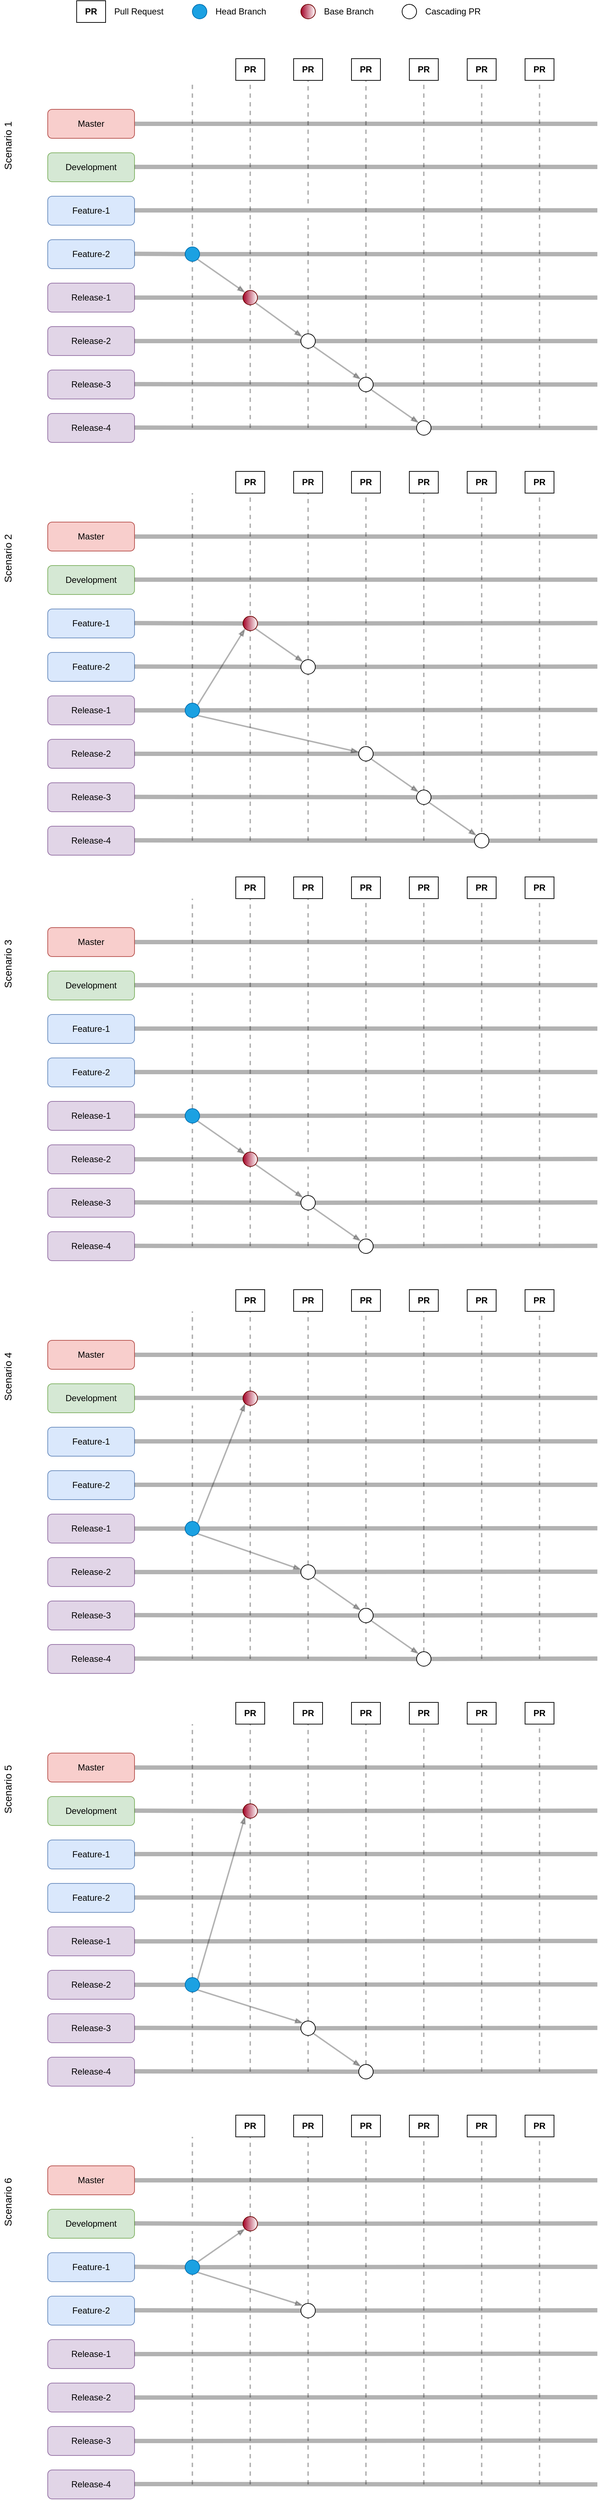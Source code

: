 <mxfile version="13.0.3" type="device"><diagram id="GhPX1UkmoYmV3W_1KxLw" name="Page-1"><mxGraphModel dx="1023" dy="580" grid="1" gridSize="10" guides="1" tooltips="1" connect="1" arrows="1" fold="1" page="1" pageScale="1" pageWidth="850" pageHeight="1100" math="0" shadow="0"><root><mxCell id="0"/><mxCell id="1" parent="0"/><mxCell id="QailjI9NUvWNZ3jD_R6--5" value="" style="endArrow=none;html=1;exitX=1;exitY=0.5;exitDx=0;exitDy=0;strokeWidth=6;endFill=0;opacity=30;" edge="1" parent="1" source="QailjI9NUvWNZ3jD_R6--8"><mxGeometry width="50" height="50" relative="1" as="geometry"><mxPoint x="310" y="210" as="sourcePoint"/><mxPoint x="840" y="210" as="targetPoint"/></mxGeometry></mxCell><mxCell id="QailjI9NUvWNZ3jD_R6--8" value="Master" style="rounded=1;whiteSpace=wrap;html=1;fillColor=#f8cecc;strokeColor=#b85450;" vertex="1" parent="1"><mxGeometry x="80" y="190" width="120" height="40" as="geometry"/></mxCell><mxCell id="QailjI9NUvWNZ3jD_R6--9" value="Development" style="rounded=1;whiteSpace=wrap;html=1;fillColor=#d5e8d4;strokeColor=#82b366;" vertex="1" parent="1"><mxGeometry x="80" y="250" width="120" height="40" as="geometry"/></mxCell><mxCell id="QailjI9NUvWNZ3jD_R6--10" value="Feature-1" style="rounded=1;whiteSpace=wrap;html=1;fillColor=#dae8fc;strokeColor=#6c8ebf;" vertex="1" parent="1"><mxGeometry x="80" y="310" width="120" height="40" as="geometry"/></mxCell><mxCell id="QailjI9NUvWNZ3jD_R6--11" value="Release-1" style="rounded=1;whiteSpace=wrap;html=1;fillColor=#e1d5e7;strokeColor=#9673a6;" vertex="1" parent="1"><mxGeometry x="80" y="430" width="120" height="40" as="geometry"/></mxCell><mxCell id="QailjI9NUvWNZ3jD_R6--12" value="Release-2" style="rounded=1;whiteSpace=wrap;html=1;fillColor=#e1d5e7;strokeColor=#9673a6;" vertex="1" parent="1"><mxGeometry x="80" y="490" width="120" height="40" as="geometry"/></mxCell><mxCell id="QailjI9NUvWNZ3jD_R6--13" value="Feature-2" style="rounded=1;whiteSpace=wrap;html=1;fillColor=#dae8fc;strokeColor=#6c8ebf;" vertex="1" parent="1"><mxGeometry x="80" y="370" width="120" height="40" as="geometry"/></mxCell><mxCell id="QailjI9NUvWNZ3jD_R6--14" value="Release-3" style="rounded=1;whiteSpace=wrap;html=1;fillColor=#e1d5e7;strokeColor=#9673a6;" vertex="1" parent="1"><mxGeometry x="80" y="550" width="120" height="40" as="geometry"/></mxCell><mxCell id="QailjI9NUvWNZ3jD_R6--15" value="" style="endArrow=none;html=1;exitX=1;exitY=0.5;exitDx=0;exitDy=0;strokeWidth=6;endFill=0;opacity=30;" edge="1" parent="1"><mxGeometry width="50" height="50" relative="1" as="geometry"><mxPoint x="200" y="269.5" as="sourcePoint"/><mxPoint x="840" y="269.5" as="targetPoint"/></mxGeometry></mxCell><mxCell id="QailjI9NUvWNZ3jD_R6--16" value="" style="endArrow=none;html=1;exitX=1;exitY=0.5;exitDx=0;exitDy=0;strokeWidth=6;endFill=0;opacity=30;" edge="1" parent="1"><mxGeometry width="50" height="50" relative="1" as="geometry"><mxPoint x="200" y="329.5" as="sourcePoint"/><mxPoint x="840" y="329.5" as="targetPoint"/></mxGeometry></mxCell><mxCell id="QailjI9NUvWNZ3jD_R6--17" value="" style="endArrow=none;html=1;exitX=1;exitY=0.5;exitDx=0;exitDy=0;strokeWidth=6;endFill=0;opacity=30;" edge="1" parent="1" source="QailjI9NUvWNZ3jD_R6--53"><mxGeometry width="50" height="50" relative="1" as="geometry"><mxPoint x="120" y="389.5" as="sourcePoint"/><mxPoint x="840" y="390" as="targetPoint"/></mxGeometry></mxCell><mxCell id="QailjI9NUvWNZ3jD_R6--18" value="" style="endArrow=none;html=1;exitX=1;exitY=0.5;exitDx=0;exitDy=0;strokeWidth=6;endFill=0;opacity=30;" edge="1" parent="1" source="QailjI9NUvWNZ3jD_R6--24"><mxGeometry width="50" height="50" relative="1" as="geometry"><mxPoint x="200" y="450" as="sourcePoint"/><mxPoint x="840" y="450" as="targetPoint"/></mxGeometry></mxCell><mxCell id="QailjI9NUvWNZ3jD_R6--19" value="" style="endArrow=none;html=1;exitX=1;exitY=0.5;exitDx=0;exitDy=0;strokeWidth=6;endFill=0;opacity=30;" edge="1" parent="1" source="QailjI9NUvWNZ3jD_R6--56"><mxGeometry width="50" height="50" relative="1" as="geometry"><mxPoint x="260" y="510" as="sourcePoint"/><mxPoint x="840" y="510" as="targetPoint"/></mxGeometry></mxCell><mxCell id="QailjI9NUvWNZ3jD_R6--20" value="" style="endArrow=none;html=1;exitX=1;exitY=0.5;exitDx=0;exitDy=0;strokeWidth=6;endFill=0;opacity=30;" edge="1" parent="1" source="QailjI9NUvWNZ3jD_R6--58"><mxGeometry width="50" height="50" relative="1" as="geometry"><mxPoint x="120" y="569.5" as="sourcePoint"/><mxPoint x="840" y="570" as="targetPoint"/></mxGeometry></mxCell><mxCell id="QailjI9NUvWNZ3jD_R6--34" value="" style="endArrow=none;dashed=1;html=1;strokeWidth=2;opacity=30;" edge="1" parent="1"><mxGeometry width="50" height="50" relative="1" as="geometry"><mxPoint x="760" y="630" as="sourcePoint"/><mxPoint x="760" y="150" as="targetPoint"/></mxGeometry></mxCell><mxCell id="QailjI9NUvWNZ3jD_R6--35" value="" style="endArrow=none;dashed=1;html=1;strokeWidth=2;opacity=30;" edge="1" parent="1"><mxGeometry width="50" height="50" relative="1" as="geometry"><mxPoint x="280" y="630" as="sourcePoint"/><mxPoint x="280" y="150" as="targetPoint"/></mxGeometry></mxCell><mxCell id="QailjI9NUvWNZ3jD_R6--36" value="" style="endArrow=none;dashed=1;html=1;strokeWidth=2;opacity=30;" edge="1" parent="1"><mxGeometry width="50" height="50" relative="1" as="geometry"><mxPoint x="360" y="630" as="sourcePoint"/><mxPoint x="360" y="150" as="targetPoint"/></mxGeometry></mxCell><mxCell id="QailjI9NUvWNZ3jD_R6--37" value="" style="endArrow=none;dashed=1;html=1;strokeWidth=2;opacity=30;" edge="1" parent="1"><mxGeometry width="50" height="50" relative="1" as="geometry"><mxPoint x="440" y="320" as="sourcePoint"/><mxPoint x="440" y="150" as="targetPoint"/></mxGeometry></mxCell><mxCell id="QailjI9NUvWNZ3jD_R6--38" value="" style="endArrow=none;dashed=1;html=1;strokeWidth=2;opacity=30;" edge="1" parent="1" source="QailjI9NUvWNZ3jD_R6--58"><mxGeometry width="50" height="50" relative="1" as="geometry"><mxPoint x="520" y="630" as="sourcePoint"/><mxPoint x="520" y="150" as="targetPoint"/></mxGeometry></mxCell><mxCell id="QailjI9NUvWNZ3jD_R6--39" value="" style="endArrow=none;dashed=1;html=1;strokeWidth=2;opacity=30;" edge="1" parent="1"><mxGeometry width="50" height="50" relative="1" as="geometry"><mxPoint x="600" y="630" as="sourcePoint"/><mxPoint x="600" y="150" as="targetPoint"/></mxGeometry></mxCell><mxCell id="QailjI9NUvWNZ3jD_R6--40" value="" style="endArrow=none;dashed=1;html=1;strokeWidth=2;opacity=30;" edge="1" parent="1"><mxGeometry width="50" height="50" relative="1" as="geometry"><mxPoint x="680" y="630" as="sourcePoint"/><mxPoint x="680" y="150" as="targetPoint"/></mxGeometry></mxCell><mxCell id="QailjI9NUvWNZ3jD_R6--41" value="&lt;b&gt;PR &lt;/b&gt;" style="text;html=1;align=center;verticalAlign=middle;whiteSpace=wrap;rounded=0;strokeColor=#000000;" vertex="1" parent="1"><mxGeometry x="740" y="120" width="40" height="30" as="geometry"/></mxCell><mxCell id="QailjI9NUvWNZ3jD_R6--43" value="&lt;b&gt;PR &lt;/b&gt;" style="text;html=1;align=center;verticalAlign=middle;whiteSpace=wrap;rounded=0;strokeColor=#000000;" vertex="1" parent="1"><mxGeometry x="340" y="120" width="40" height="30" as="geometry"/></mxCell><mxCell id="QailjI9NUvWNZ3jD_R6--44" value="&lt;b&gt;PR &lt;/b&gt;" style="text;html=1;align=center;verticalAlign=middle;whiteSpace=wrap;rounded=0;strokeColor=#000000;" vertex="1" parent="1"><mxGeometry x="420" y="120" width="40" height="30" as="geometry"/></mxCell><mxCell id="QailjI9NUvWNZ3jD_R6--45" value="&lt;b&gt;PR &lt;/b&gt;" style="text;html=1;align=center;verticalAlign=middle;whiteSpace=wrap;rounded=0;strokeColor=#000000;" vertex="1" parent="1"><mxGeometry x="500" y="120" width="40" height="30" as="geometry"/></mxCell><mxCell id="QailjI9NUvWNZ3jD_R6--46" value="&lt;b&gt;PR &lt;/b&gt;" style="text;html=1;align=center;verticalAlign=middle;whiteSpace=wrap;rounded=0;strokeColor=#000000;" vertex="1" parent="1"><mxGeometry x="580" y="120" width="40" height="30" as="geometry"/></mxCell><mxCell id="QailjI9NUvWNZ3jD_R6--47" value="&lt;b&gt;PR &lt;/b&gt;" style="text;html=1;align=center;verticalAlign=middle;whiteSpace=wrap;rounded=0;strokeColor=#000000;" vertex="1" parent="1"><mxGeometry x="660" y="120" width="40" height="30" as="geometry"/></mxCell><mxCell id="QailjI9NUvWNZ3jD_R6--55" style="rounded=0;orthogonalLoop=1;jettySize=auto;html=1;exitX=1;exitY=1;exitDx=0;exitDy=0;endArrow=blockThin;endFill=1;strokeWidth=2;opacity=30;entryX=0;entryY=0;entryDx=0;entryDy=0;" edge="1" parent="1" source="QailjI9NUvWNZ3jD_R6--53" target="QailjI9NUvWNZ3jD_R6--24"><mxGeometry relative="1" as="geometry"><mxPoint x="310" y="397" as="targetPoint"/></mxGeometry></mxCell><mxCell id="QailjI9NUvWNZ3jD_R6--60" style="edgeStyle=none;rounded=0;orthogonalLoop=1;jettySize=auto;html=1;exitX=1;exitY=1;exitDx=0;exitDy=0;endArrow=blockThin;endFill=1;strokeWidth=2;opacity=30;" edge="1" parent="1" source="QailjI9NUvWNZ3jD_R6--24" target="QailjI9NUvWNZ3jD_R6--56"><mxGeometry relative="1" as="geometry"/></mxCell><mxCell id="QailjI9NUvWNZ3jD_R6--61" style="edgeStyle=none;rounded=0;orthogonalLoop=1;jettySize=auto;html=1;exitX=1;exitY=1;exitDx=0;exitDy=0;entryX=0;entryY=0;entryDx=0;entryDy=0;endArrow=blockThin;endFill=1;strokeWidth=2;opacity=30;" edge="1" parent="1" source="QailjI9NUvWNZ3jD_R6--56" target="QailjI9NUvWNZ3jD_R6--58"><mxGeometry relative="1" as="geometry"/></mxCell><mxCell id="QailjI9NUvWNZ3jD_R6--172" style="edgeStyle=none;rounded=0;orthogonalLoop=1;jettySize=auto;html=1;exitX=1;exitY=1;exitDx=0;exitDy=0;entryX=0;entryY=0;entryDx=0;entryDy=0;endArrow=blockThin;endFill=1;strokeWidth=2;opacity=30;" edge="1" parent="1" source="QailjI9NUvWNZ3jD_R6--58" target="QailjI9NUvWNZ3jD_R6--170"><mxGeometry relative="1" as="geometry"/></mxCell><mxCell id="QailjI9NUvWNZ3jD_R6--59" value="" style="endArrow=none;html=1;exitX=1;exitY=0.5;exitDx=0;exitDy=0;strokeWidth=6;endFill=0;opacity=30;" edge="1" parent="1" target="QailjI9NUvWNZ3jD_R6--58"><mxGeometry width="50" height="50" relative="1" as="geometry"><mxPoint x="200" y="569.5" as="sourcePoint"/><mxPoint x="840" y="569.5" as="targetPoint"/></mxGeometry></mxCell><mxCell id="QailjI9NUvWNZ3jD_R6--62" value="" style="endArrow=none;html=1;exitX=1;exitY=0.5;exitDx=0;exitDy=0;strokeWidth=6;endFill=0;opacity=30;" edge="1" parent="1" source="QailjI9NUvWNZ3jD_R6--63"><mxGeometry width="50" height="50" relative="1" as="geometry"><mxPoint x="310" y="780" as="sourcePoint"/><mxPoint x="840" y="780" as="targetPoint"/></mxGeometry></mxCell><mxCell id="QailjI9NUvWNZ3jD_R6--63" value="Master" style="rounded=1;whiteSpace=wrap;html=1;fillColor=#f8cecc;strokeColor=#b85450;" vertex="1" parent="1"><mxGeometry x="80" y="760" width="120" height="40" as="geometry"/></mxCell><mxCell id="QailjI9NUvWNZ3jD_R6--64" value="Development" style="rounded=1;whiteSpace=wrap;html=1;fillColor=#d5e8d4;strokeColor=#82b366;" vertex="1" parent="1"><mxGeometry x="80" y="820" width="120" height="40" as="geometry"/></mxCell><mxCell id="QailjI9NUvWNZ3jD_R6--65" value="Feature-1" style="rounded=1;whiteSpace=wrap;html=1;fillColor=#dae8fc;strokeColor=#6c8ebf;" vertex="1" parent="1"><mxGeometry x="80" y="880" width="120" height="40" as="geometry"/></mxCell><mxCell id="QailjI9NUvWNZ3jD_R6--66" value="Release-1" style="rounded=1;whiteSpace=wrap;html=1;fillColor=#e1d5e7;strokeColor=#9673a6;" vertex="1" parent="1"><mxGeometry x="80" y="1000" width="120" height="40" as="geometry"/></mxCell><mxCell id="QailjI9NUvWNZ3jD_R6--67" value="Release-2" style="rounded=1;whiteSpace=wrap;html=1;fillColor=#e1d5e7;strokeColor=#9673a6;" vertex="1" parent="1"><mxGeometry x="80" y="1060" width="120" height="40" as="geometry"/></mxCell><mxCell id="QailjI9NUvWNZ3jD_R6--68" value="Feature-2" style="rounded=1;whiteSpace=wrap;html=1;fillColor=#dae8fc;strokeColor=#6c8ebf;" vertex="1" parent="1"><mxGeometry x="80" y="940" width="120" height="40" as="geometry"/></mxCell><mxCell id="QailjI9NUvWNZ3jD_R6--69" value="Release-3" style="rounded=1;whiteSpace=wrap;html=1;fillColor=#e1d5e7;strokeColor=#9673a6;" vertex="1" parent="1"><mxGeometry x="80" y="1120" width="120" height="40" as="geometry"/></mxCell><mxCell id="QailjI9NUvWNZ3jD_R6--70" value="" style="endArrow=none;html=1;exitX=1;exitY=0.5;exitDx=0;exitDy=0;strokeWidth=6;endFill=0;opacity=30;" edge="1" parent="1"><mxGeometry width="50" height="50" relative="1" as="geometry"><mxPoint x="200" y="839.5" as="sourcePoint"/><mxPoint x="840" y="839.5" as="targetPoint"/></mxGeometry></mxCell><mxCell id="QailjI9NUvWNZ3jD_R6--71" value="" style="endArrow=none;html=1;exitX=1;exitY=0.5;exitDx=0;exitDy=0;strokeWidth=6;endFill=0;opacity=30;" edge="1" parent="1" source="QailjI9NUvWNZ3jD_R6--94"><mxGeometry width="50" height="50" relative="1" as="geometry"><mxPoint x="200" y="899.5" as="sourcePoint"/><mxPoint x="840" y="899.5" as="targetPoint"/></mxGeometry></mxCell><mxCell id="QailjI9NUvWNZ3jD_R6--72" value="" style="endArrow=none;html=1;exitX=1;exitY=0.5;exitDx=0;exitDy=0;strokeWidth=6;endFill=0;opacity=30;" edge="1" parent="1" source="QailjI9NUvWNZ3jD_R6--293"><mxGeometry width="50" height="50" relative="1" as="geometry"><mxPoint x="200" y="959.5" as="sourcePoint"/><mxPoint x="840" y="959.5" as="targetPoint"/></mxGeometry></mxCell><mxCell id="QailjI9NUvWNZ3jD_R6--73" value="" style="endArrow=none;html=1;exitX=1;exitY=0.5;exitDx=0;exitDy=0;strokeWidth=6;endFill=0;opacity=30;" edge="1" parent="1" source="QailjI9NUvWNZ3jD_R6--66"><mxGeometry width="50" height="50" relative="1" as="geometry"><mxPoint x="280" y="1020" as="sourcePoint"/><mxPoint x="840" y="1019.5" as="targetPoint"/></mxGeometry></mxCell><mxCell id="QailjI9NUvWNZ3jD_R6--74" value="" style="endArrow=none;html=1;exitX=1;exitY=0.5;exitDx=0;exitDy=0;strokeWidth=6;endFill=0;opacity=30;" edge="1" parent="1" source="QailjI9NUvWNZ3jD_R6--97"><mxGeometry width="50" height="50" relative="1" as="geometry"><mxPoint x="340" y="1080" as="sourcePoint"/><mxPoint x="840" y="1079.5" as="targetPoint"/></mxGeometry></mxCell><mxCell id="QailjI9NUvWNZ3jD_R6--75" value="" style="endArrow=none;html=1;exitX=1;exitY=0.5;exitDx=0;exitDy=0;strokeWidth=6;endFill=0;opacity=30;" edge="1" parent="1" source="QailjI9NUvWNZ3jD_R6--99"><mxGeometry width="50" height="50" relative="1" as="geometry"><mxPoint x="200" y="1139.5" as="sourcePoint"/><mxPoint x="840" y="1139.5" as="targetPoint"/></mxGeometry></mxCell><mxCell id="QailjI9NUvWNZ3jD_R6--76" value="" style="endArrow=none;dashed=1;html=1;strokeWidth=2;opacity=30;" edge="1" parent="1" source="QailjI9NUvWNZ3jD_R6--92"><mxGeometry width="50" height="50" relative="1" as="geometry"><mxPoint x="280" y="1200" as="sourcePoint"/><mxPoint x="280" y="720" as="targetPoint"/></mxGeometry></mxCell><mxCell id="QailjI9NUvWNZ3jD_R6--77" value="" style="endArrow=none;dashed=1;html=1;strokeWidth=2;opacity=30;" edge="1" parent="1"><mxGeometry width="50" height="50" relative="1" as="geometry"><mxPoint x="360" y="1200" as="sourcePoint"/><mxPoint x="360" y="720" as="targetPoint"/></mxGeometry></mxCell><mxCell id="QailjI9NUvWNZ3jD_R6--78" value="" style="endArrow=none;dashed=1;html=1;strokeWidth=2;opacity=30;" edge="1" parent="1" source="QailjI9NUvWNZ3jD_R6--293"><mxGeometry width="50" height="50" relative="1" as="geometry"><mxPoint x="440" y="1200" as="sourcePoint"/><mxPoint x="440" y="720" as="targetPoint"/></mxGeometry></mxCell><mxCell id="QailjI9NUvWNZ3jD_R6--79" value="" style="endArrow=none;dashed=1;html=1;strokeWidth=2;opacity=30;" edge="1" parent="1"><mxGeometry width="50" height="50" relative="1" as="geometry"><mxPoint x="520" y="1200" as="sourcePoint"/><mxPoint x="520" y="720" as="targetPoint"/></mxGeometry></mxCell><mxCell id="QailjI9NUvWNZ3jD_R6--80" value="" style="endArrow=none;dashed=1;html=1;strokeWidth=2;opacity=30;" edge="1" parent="1" source="QailjI9NUvWNZ3jD_R6--99"><mxGeometry width="50" height="50" relative="1" as="geometry"><mxPoint x="600" y="1200" as="sourcePoint"/><mxPoint x="600" y="720" as="targetPoint"/></mxGeometry></mxCell><mxCell id="QailjI9NUvWNZ3jD_R6--81" value="" style="endArrow=none;dashed=1;html=1;strokeWidth=2;opacity=30;" edge="1" parent="1"><mxGeometry width="50" height="50" relative="1" as="geometry"><mxPoint x="680" y="1200" as="sourcePoint"/><mxPoint x="680" y="720" as="targetPoint"/></mxGeometry></mxCell><mxCell id="QailjI9NUvWNZ3jD_R6--82" value="" style="endArrow=none;dashed=1;html=1;strokeWidth=2;opacity=30;" edge="1" parent="1"><mxGeometry width="50" height="50" relative="1" as="geometry"><mxPoint x="760" y="1200" as="sourcePoint"/><mxPoint x="760" y="720" as="targetPoint"/></mxGeometry></mxCell><mxCell id="QailjI9NUvWNZ3jD_R6--84" value="&lt;b&gt;PR &lt;/b&gt;" style="text;html=1;align=center;verticalAlign=middle;whiteSpace=wrap;rounded=0;strokeColor=#000000;" vertex="1" parent="1"><mxGeometry x="340" y="690" width="40" height="30" as="geometry"/></mxCell><mxCell id="QailjI9NUvWNZ3jD_R6--85" value="&lt;b&gt;PR &lt;/b&gt;" style="text;html=1;align=center;verticalAlign=middle;whiteSpace=wrap;rounded=0;strokeColor=#000000;" vertex="1" parent="1"><mxGeometry x="420" y="690" width="40" height="30" as="geometry"/></mxCell><mxCell id="QailjI9NUvWNZ3jD_R6--86" value="&lt;b&gt;PR &lt;/b&gt;" style="text;html=1;align=center;verticalAlign=middle;whiteSpace=wrap;rounded=0;strokeColor=#000000;" vertex="1" parent="1"><mxGeometry x="500" y="690" width="40" height="30" as="geometry"/></mxCell><mxCell id="QailjI9NUvWNZ3jD_R6--87" value="&lt;b&gt;PR &lt;/b&gt;" style="text;html=1;align=center;verticalAlign=middle;whiteSpace=wrap;rounded=0;strokeColor=#000000;" vertex="1" parent="1"><mxGeometry x="580" y="690" width="40" height="30" as="geometry"/></mxCell><mxCell id="QailjI9NUvWNZ3jD_R6--88" value="&lt;b&gt;PR &lt;/b&gt;" style="text;html=1;align=center;verticalAlign=middle;whiteSpace=wrap;rounded=0;strokeColor=#000000;" vertex="1" parent="1"><mxGeometry x="660" y="690" width="40" height="30" as="geometry"/></mxCell><mxCell id="QailjI9NUvWNZ3jD_R6--89" value="&lt;b&gt;PR &lt;/b&gt;" style="text;html=1;align=center;verticalAlign=middle;whiteSpace=wrap;rounded=0;strokeColor=#000000;" vertex="1" parent="1"><mxGeometry x="740" y="690" width="40" height="30" as="geometry"/></mxCell><mxCell id="QailjI9NUvWNZ3jD_R6--90" style="rounded=0;orthogonalLoop=1;jettySize=auto;html=1;exitX=1;exitY=0;exitDx=0;exitDy=0;entryX=0;entryY=1;entryDx=0;entryDy=0;endArrow=blockThin;endFill=1;strokeWidth=2;opacity=30;" edge="1" parent="1" source="QailjI9NUvWNZ3jD_R6--92" target="QailjI9NUvWNZ3jD_R6--94"><mxGeometry relative="1" as="geometry"/></mxCell><mxCell id="QailjI9NUvWNZ3jD_R6--91" style="edgeStyle=none;rounded=0;orthogonalLoop=1;jettySize=auto;html=1;exitX=1;exitY=1;exitDx=0;exitDy=0;endArrow=blockThin;endFill=1;strokeWidth=2;opacity=30;" edge="1" parent="1" source="QailjI9NUvWNZ3jD_R6--92" target="QailjI9NUvWNZ3jD_R6--97"><mxGeometry relative="1" as="geometry"/></mxCell><mxCell id="QailjI9NUvWNZ3jD_R6--92" value="" style="ellipse;whiteSpace=wrap;html=1;aspect=fixed;fillColor=#1ba1e2;strokeColor=#006EAF;fontColor=#ffffff;" vertex="1" parent="1"><mxGeometry x="270" y="1010" width="20" height="20" as="geometry"/></mxCell><mxCell id="QailjI9NUvWNZ3jD_R6--93" value="" style="endArrow=none;dashed=1;html=1;strokeWidth=2;opacity=30;" edge="1" parent="1" target="QailjI9NUvWNZ3jD_R6--92"><mxGeometry width="50" height="50" relative="1" as="geometry"><mxPoint x="280" y="1200" as="sourcePoint"/><mxPoint x="280" y="720" as="targetPoint"/></mxGeometry></mxCell><mxCell id="QailjI9NUvWNZ3jD_R6--295" style="edgeStyle=none;rounded=0;orthogonalLoop=1;jettySize=auto;html=1;exitX=1;exitY=1;exitDx=0;exitDy=0;entryX=0;entryY=0;entryDx=0;entryDy=0;endArrow=blockThin;endFill=1;strokeWidth=2;opacity=30;" edge="1" parent="1" source="QailjI9NUvWNZ3jD_R6--94" target="QailjI9NUvWNZ3jD_R6--293"><mxGeometry relative="1" as="geometry"/></mxCell><mxCell id="QailjI9NUvWNZ3jD_R6--96" style="edgeStyle=none;rounded=0;orthogonalLoop=1;jettySize=auto;html=1;exitX=1;exitY=1;exitDx=0;exitDy=0;entryX=0;entryY=0;entryDx=0;entryDy=0;endArrow=blockThin;endFill=1;strokeWidth=2;opacity=30;" edge="1" parent="1" source="QailjI9NUvWNZ3jD_R6--97" target="QailjI9NUvWNZ3jD_R6--99"><mxGeometry relative="1" as="geometry"/></mxCell><mxCell id="QailjI9NUvWNZ3jD_R6--177" style="edgeStyle=none;rounded=0;orthogonalLoop=1;jettySize=auto;html=1;exitX=1;exitY=1;exitDx=0;exitDy=0;entryX=0;entryY=0;entryDx=0;entryDy=0;endArrow=blockThin;endFill=1;strokeWidth=2;opacity=30;" edge="1" parent="1" source="QailjI9NUvWNZ3jD_R6--99" target="QailjI9NUvWNZ3jD_R6--175"><mxGeometry relative="1" as="geometry"/></mxCell><mxCell id="QailjI9NUvWNZ3jD_R6--100" value="" style="endArrow=none;html=1;exitX=1;exitY=0.5;exitDx=0;exitDy=0;strokeWidth=6;endFill=0;opacity=30;" edge="1" parent="1" target="QailjI9NUvWNZ3jD_R6--99"><mxGeometry width="50" height="50" relative="1" as="geometry"><mxPoint x="200" y="1139.5" as="sourcePoint"/><mxPoint x="840" y="1139.5" as="targetPoint"/></mxGeometry></mxCell><mxCell id="QailjI9NUvWNZ3jD_R6--24" value="" style="ellipse;whiteSpace=wrap;html=1;aspect=fixed;fillColor=#a20025;strokeColor=#6F0000;fontColor=#ffffff;gradientColor=#ffffff;gradientDirection=east;" vertex="1" parent="1"><mxGeometry x="350" y="440" width="20" height="20" as="geometry"/></mxCell><mxCell id="QailjI9NUvWNZ3jD_R6--101" value="" style="endArrow=none;html=1;exitX=1;exitY=0.5;exitDx=0;exitDy=0;strokeWidth=6;endFill=0;opacity=30;" edge="1" parent="1" source="QailjI9NUvWNZ3jD_R6--11" target="QailjI9NUvWNZ3jD_R6--24"><mxGeometry width="50" height="50" relative="1" as="geometry"><mxPoint x="200" y="450" as="sourcePoint"/><mxPoint x="840" y="449.5" as="targetPoint"/></mxGeometry></mxCell><mxCell id="QailjI9NUvWNZ3jD_R6--104" value="" style="endArrow=none;html=1;exitX=1;exitY=0.5;exitDx=0;exitDy=0;strokeWidth=6;endFill=0;opacity=30;" edge="1" parent="1" source="QailjI9NUvWNZ3jD_R6--12" target="QailjI9NUvWNZ3jD_R6--56"><mxGeometry width="50" height="50" relative="1" as="geometry"><mxPoint x="200" y="510" as="sourcePoint"/><mxPoint x="840" y="509.5" as="targetPoint"/></mxGeometry></mxCell><mxCell id="QailjI9NUvWNZ3jD_R6--53" value="" style="ellipse;whiteSpace=wrap;html=1;aspect=fixed;fillColor=#1ba1e2;strokeColor=#006EAF;fontColor=#ffffff;" vertex="1" parent="1"><mxGeometry x="270" y="380" width="20" height="20" as="geometry"/></mxCell><mxCell id="QailjI9NUvWNZ3jD_R6--105" value="" style="endArrow=none;html=1;exitX=1;exitY=0.5;exitDx=0;exitDy=0;strokeWidth=6;endFill=0;opacity=30;" edge="1" parent="1" target="QailjI9NUvWNZ3jD_R6--53"><mxGeometry width="50" height="50" relative="1" as="geometry"><mxPoint x="200" y="389.5" as="sourcePoint"/><mxPoint x="840" y="389.5" as="targetPoint"/></mxGeometry></mxCell><mxCell id="QailjI9NUvWNZ3jD_R6--106" value="" style="endArrow=none;html=1;exitX=1;exitY=0.5;exitDx=0;exitDy=0;strokeWidth=6;endFill=0;opacity=30;" edge="1" parent="1" source="QailjI9NUvWNZ3jD_R6--107"><mxGeometry width="50" height="50" relative="1" as="geometry"><mxPoint x="310" y="1340" as="sourcePoint"/><mxPoint x="840" y="1340" as="targetPoint"/></mxGeometry></mxCell><mxCell id="QailjI9NUvWNZ3jD_R6--107" value="Master" style="rounded=1;whiteSpace=wrap;html=1;fillColor=#f8cecc;strokeColor=#b85450;" vertex="1" parent="1"><mxGeometry x="80" y="1320" width="120" height="40" as="geometry"/></mxCell><mxCell id="QailjI9NUvWNZ3jD_R6--108" value="Development" style="rounded=1;whiteSpace=wrap;html=1;fillColor=#d5e8d4;strokeColor=#82b366;" vertex="1" parent="1"><mxGeometry x="80" y="1380" width="120" height="40" as="geometry"/></mxCell><mxCell id="QailjI9NUvWNZ3jD_R6--109" value="Feature-1" style="rounded=1;whiteSpace=wrap;html=1;fillColor=#dae8fc;strokeColor=#6c8ebf;" vertex="1" parent="1"><mxGeometry x="80" y="1440" width="120" height="40" as="geometry"/></mxCell><mxCell id="QailjI9NUvWNZ3jD_R6--110" value="Release-1" style="rounded=1;whiteSpace=wrap;html=1;fillColor=#e1d5e7;strokeColor=#9673a6;" vertex="1" parent="1"><mxGeometry x="80" y="1560" width="120" height="40" as="geometry"/></mxCell><mxCell id="QailjI9NUvWNZ3jD_R6--111" value="Release-2" style="rounded=1;whiteSpace=wrap;html=1;fillColor=#e1d5e7;strokeColor=#9673a6;" vertex="1" parent="1"><mxGeometry x="80" y="1620" width="120" height="40" as="geometry"/></mxCell><mxCell id="QailjI9NUvWNZ3jD_R6--112" value="Feature-2" style="rounded=1;whiteSpace=wrap;html=1;fillColor=#dae8fc;strokeColor=#6c8ebf;" vertex="1" parent="1"><mxGeometry x="80" y="1500" width="120" height="40" as="geometry"/></mxCell><mxCell id="QailjI9NUvWNZ3jD_R6--113" value="Release-3" style="rounded=1;whiteSpace=wrap;html=1;fillColor=#e1d5e7;strokeColor=#9673a6;" vertex="1" parent="1"><mxGeometry x="80" y="1680" width="120" height="40" as="geometry"/></mxCell><mxCell id="QailjI9NUvWNZ3jD_R6--114" value="" style="endArrow=none;html=1;exitX=1;exitY=0.5;exitDx=0;exitDy=0;strokeWidth=6;endFill=0;opacity=30;" edge="1" parent="1"><mxGeometry width="50" height="50" relative="1" as="geometry"><mxPoint x="200" y="1399.5" as="sourcePoint"/><mxPoint x="840" y="1399.5" as="targetPoint"/></mxGeometry></mxCell><mxCell id="QailjI9NUvWNZ3jD_R6--115" value="" style="endArrow=none;html=1;exitX=1;exitY=0.5;exitDx=0;exitDy=0;strokeWidth=6;endFill=0;opacity=30;" edge="1" parent="1"><mxGeometry width="50" height="50" relative="1" as="geometry"><mxPoint x="200" y="1459.5" as="sourcePoint"/><mxPoint x="840" y="1459.5" as="targetPoint"/></mxGeometry></mxCell><mxCell id="QailjI9NUvWNZ3jD_R6--116" value="" style="endArrow=none;html=1;exitX=1;exitY=0.5;exitDx=0;exitDy=0;strokeWidth=6;endFill=0;opacity=30;" edge="1" parent="1"><mxGeometry width="50" height="50" relative="1" as="geometry"><mxPoint x="200" y="1519.5" as="sourcePoint"/><mxPoint x="840" y="1519.5" as="targetPoint"/></mxGeometry></mxCell><mxCell id="QailjI9NUvWNZ3jD_R6--117" value="" style="endArrow=none;html=1;exitX=1;exitY=0.5;exitDx=0;exitDy=0;strokeWidth=6;endFill=0;opacity=30;" edge="1" parent="1" source="QailjI9NUvWNZ3jD_R6--146"><mxGeometry width="50" height="50" relative="1" as="geometry"><mxPoint x="280" y="1580" as="sourcePoint"/><mxPoint x="840" y="1579.5" as="targetPoint"/></mxGeometry></mxCell><mxCell id="QailjI9NUvWNZ3jD_R6--118" value="" style="endArrow=none;html=1;exitX=1;exitY=0.5;exitDx=0;exitDy=0;strokeWidth=6;endFill=0;opacity=30;" edge="1" parent="1" source="QailjI9NUvWNZ3jD_R6--148"><mxGeometry width="50" height="50" relative="1" as="geometry"><mxPoint x="340" y="1640" as="sourcePoint"/><mxPoint x="840" y="1639.5" as="targetPoint"/></mxGeometry></mxCell><mxCell id="QailjI9NUvWNZ3jD_R6--119" value="" style="endArrow=none;html=1;exitX=1;exitY=0.5;exitDx=0;exitDy=0;strokeWidth=6;endFill=0;opacity=30;" edge="1" parent="1" source="QailjI9NUvWNZ3jD_R6--142"><mxGeometry width="50" height="50" relative="1" as="geometry"><mxPoint x="200" y="1699.5" as="sourcePoint"/><mxPoint x="840" y="1699.5" as="targetPoint"/></mxGeometry></mxCell><mxCell id="QailjI9NUvWNZ3jD_R6--120" value="" style="endArrow=none;dashed=1;html=1;strokeWidth=2;opacity=30;" edge="1" parent="1"><mxGeometry width="50" height="50" relative="1" as="geometry"><mxPoint x="280" y="1390" as="sourcePoint"/><mxPoint x="280" y="1280" as="targetPoint"/></mxGeometry></mxCell><mxCell id="QailjI9NUvWNZ3jD_R6--121" value="" style="endArrow=none;dashed=1;html=1;strokeWidth=2;opacity=30;" edge="1" parent="1" source="QailjI9NUvWNZ3jD_R6--148"><mxGeometry width="50" height="50" relative="1" as="geometry"><mxPoint x="360" y="1760" as="sourcePoint"/><mxPoint x="360" y="1280" as="targetPoint"/></mxGeometry></mxCell><mxCell id="QailjI9NUvWNZ3jD_R6--122" value="" style="endArrow=none;dashed=1;html=1;strokeWidth=2;opacity=30;" edge="1" parent="1"><mxGeometry width="50" height="50" relative="1" as="geometry"><mxPoint x="440" y="1630" as="sourcePoint"/><mxPoint x="440" y="1280" as="targetPoint"/></mxGeometry></mxCell><mxCell id="QailjI9NUvWNZ3jD_R6--123" value="" style="endArrow=none;dashed=1;html=1;strokeWidth=2;opacity=30;" edge="1" parent="1"><mxGeometry width="50" height="50" relative="1" as="geometry"><mxPoint x="520" y="1760" as="sourcePoint"/><mxPoint x="520" y="1280" as="targetPoint"/></mxGeometry></mxCell><mxCell id="QailjI9NUvWNZ3jD_R6--124" value="" style="endArrow=none;dashed=1;html=1;strokeWidth=2;opacity=30;" edge="1" parent="1"><mxGeometry width="50" height="50" relative="1" as="geometry"><mxPoint x="600" y="1760" as="sourcePoint"/><mxPoint x="600" y="1280" as="targetPoint"/></mxGeometry></mxCell><mxCell id="QailjI9NUvWNZ3jD_R6--125" value="" style="endArrow=none;dashed=1;html=1;strokeWidth=2;opacity=30;" edge="1" parent="1"><mxGeometry width="50" height="50" relative="1" as="geometry"><mxPoint x="680" y="1760" as="sourcePoint"/><mxPoint x="680" y="1280" as="targetPoint"/></mxGeometry></mxCell><mxCell id="QailjI9NUvWNZ3jD_R6--126" value="" style="endArrow=none;dashed=1;html=1;strokeWidth=2;opacity=30;" edge="1" parent="1"><mxGeometry width="50" height="50" relative="1" as="geometry"><mxPoint x="760" y="1760" as="sourcePoint"/><mxPoint x="760" y="1280" as="targetPoint"/></mxGeometry></mxCell><mxCell id="QailjI9NUvWNZ3jD_R6--128" value="&lt;b&gt;PR &lt;/b&gt;" style="text;html=1;align=center;verticalAlign=middle;whiteSpace=wrap;rounded=0;strokeColor=#000000;" vertex="1" parent="1"><mxGeometry x="340" y="1250" width="40" height="30" as="geometry"/></mxCell><mxCell id="QailjI9NUvWNZ3jD_R6--129" value="&lt;b&gt;PR &lt;/b&gt;" style="text;html=1;align=center;verticalAlign=middle;whiteSpace=wrap;rounded=0;strokeColor=#000000;" vertex="1" parent="1"><mxGeometry x="420" y="1250" width="40" height="30" as="geometry"/></mxCell><mxCell id="QailjI9NUvWNZ3jD_R6--130" value="&lt;b&gt;PR &lt;/b&gt;" style="text;html=1;align=center;verticalAlign=middle;whiteSpace=wrap;rounded=0;strokeColor=#000000;" vertex="1" parent="1"><mxGeometry x="500" y="1250" width="40" height="30" as="geometry"/></mxCell><mxCell id="QailjI9NUvWNZ3jD_R6--131" value="&lt;b&gt;PR &lt;/b&gt;" style="text;html=1;align=center;verticalAlign=middle;whiteSpace=wrap;rounded=0;strokeColor=#000000;" vertex="1" parent="1"><mxGeometry x="580" y="1250" width="40" height="30" as="geometry"/></mxCell><mxCell id="QailjI9NUvWNZ3jD_R6--132" value="&lt;b&gt;PR &lt;/b&gt;" style="text;html=1;align=center;verticalAlign=middle;whiteSpace=wrap;rounded=0;strokeColor=#000000;" vertex="1" parent="1"><mxGeometry x="660" y="1250" width="40" height="30" as="geometry"/></mxCell><mxCell id="QailjI9NUvWNZ3jD_R6--133" value="&lt;b&gt;PR &lt;/b&gt;" style="text;html=1;align=center;verticalAlign=middle;whiteSpace=wrap;rounded=0;strokeColor=#000000;" vertex="1" parent="1"><mxGeometry x="740" y="1250" width="40" height="30" as="geometry"/></mxCell><mxCell id="QailjI9NUvWNZ3jD_R6--137" value="" style="endArrow=none;dashed=1;html=1;strokeWidth=2;opacity=30;" edge="1" parent="1"><mxGeometry width="50" height="50" relative="1" as="geometry"><mxPoint x="280" y="1760" as="sourcePoint"/><mxPoint x="280" y="1590" as="targetPoint"/></mxGeometry></mxCell><mxCell id="QailjI9NUvWNZ3jD_R6--139" style="edgeStyle=none;rounded=0;orthogonalLoop=1;jettySize=auto;html=1;exitX=1;exitY=1;exitDx=0;exitDy=0;entryX=0;entryY=0;entryDx=0;entryDy=0;endArrow=blockThin;endFill=1;strokeWidth=2;opacity=30;" edge="1" parent="1" source="QailjI9NUvWNZ3jD_R6--148" target="QailjI9NUvWNZ3jD_R6--142"><mxGeometry relative="1" as="geometry"><mxPoint x="447.071" y="1647.071" as="sourcePoint"/></mxGeometry></mxCell><mxCell id="QailjI9NUvWNZ3jD_R6--141" value="" style="endArrow=none;dashed=1;html=1;strokeWidth=2;opacity=30;" edge="1" parent="1" source="QailjI9NUvWNZ3jD_R6--142"><mxGeometry width="50" height="50" relative="1" as="geometry"><mxPoint x="440" y="1760" as="sourcePoint"/><mxPoint x="440" y="1650" as="targetPoint"/></mxGeometry></mxCell><mxCell id="QailjI9NUvWNZ3jD_R6--174" style="edgeStyle=none;rounded=0;orthogonalLoop=1;jettySize=auto;html=1;exitX=1;exitY=1;exitDx=0;exitDy=0;entryX=0;entryY=0;entryDx=0;entryDy=0;endArrow=blockThin;endFill=1;strokeWidth=2;opacity=30;" edge="1" parent="1" source="QailjI9NUvWNZ3jD_R6--142" target="QailjI9NUvWNZ3jD_R6--160"><mxGeometry relative="1" as="geometry"/></mxCell><mxCell id="QailjI9NUvWNZ3jD_R6--143" value="" style="endArrow=none;html=1;exitX=1;exitY=0.5;exitDx=0;exitDy=0;strokeWidth=6;endFill=0;opacity=30;" edge="1" parent="1" target="QailjI9NUvWNZ3jD_R6--142"><mxGeometry width="50" height="50" relative="1" as="geometry"><mxPoint x="200" y="1699.5" as="sourcePoint"/><mxPoint x="840" y="1699.5" as="targetPoint"/></mxGeometry></mxCell><mxCell id="QailjI9NUvWNZ3jD_R6--145" value="" style="endArrow=none;dashed=1;html=1;strokeWidth=2;opacity=30;" edge="1" parent="1"><mxGeometry width="50" height="50" relative="1" as="geometry"><mxPoint x="280" y="1570" as="sourcePoint"/><mxPoint x="280" y="1410" as="targetPoint"/></mxGeometry></mxCell><mxCell id="QailjI9NUvWNZ3jD_R6--150" style="edgeStyle=none;rounded=0;orthogonalLoop=1;jettySize=auto;html=1;exitX=1;exitY=1;exitDx=0;exitDy=0;entryX=0;entryY=0;entryDx=0;entryDy=0;endArrow=blockThin;endFill=1;strokeWidth=2;opacity=30;" edge="1" parent="1" source="QailjI9NUvWNZ3jD_R6--146" target="QailjI9NUvWNZ3jD_R6--148"><mxGeometry relative="1" as="geometry"/></mxCell><mxCell id="QailjI9NUvWNZ3jD_R6--146" value="" style="ellipse;whiteSpace=wrap;html=1;aspect=fixed;fillColor=#1ba1e2;strokeColor=#006EAF;fontColor=#ffffff;" vertex="1" parent="1"><mxGeometry x="270" y="1570" width="20" height="20" as="geometry"/></mxCell><mxCell id="QailjI9NUvWNZ3jD_R6--147" value="" style="endArrow=none;html=1;exitX=1;exitY=0.5;exitDx=0;exitDy=0;strokeWidth=6;endFill=0;opacity=30;" edge="1" parent="1" source="QailjI9NUvWNZ3jD_R6--110" target="QailjI9NUvWNZ3jD_R6--146"><mxGeometry width="50" height="50" relative="1" as="geometry"><mxPoint x="200" y="1580" as="sourcePoint"/><mxPoint x="840" y="1579.5" as="targetPoint"/></mxGeometry></mxCell><mxCell id="QailjI9NUvWNZ3jD_R6--149" value="" style="endArrow=none;dashed=1;html=1;strokeWidth=2;opacity=30;" edge="1" parent="1" target="QailjI9NUvWNZ3jD_R6--148"><mxGeometry width="50" height="50" relative="1" as="geometry"><mxPoint x="360" y="1760" as="sourcePoint"/><mxPoint x="360" y="1280" as="targetPoint"/></mxGeometry></mxCell><mxCell id="QailjI9NUvWNZ3jD_R6--151" value="" style="ellipse;whiteSpace=wrap;html=1;aspect=fixed;fillColor=#a20025;strokeColor=#6F0000;fontColor=#ffffff;gradientDirection=east;gradientColor=#ffffff;" vertex="1" parent="1"><mxGeometry x="430" y="45" width="20" height="20" as="geometry"/></mxCell><mxCell id="QailjI9NUvWNZ3jD_R6--152" value="" style="ellipse;whiteSpace=wrap;html=1;aspect=fixed;fillColor=#1ba1e2;strokeColor=#006EAF;fontColor=#ffffff;" vertex="1" parent="1"><mxGeometry x="280" y="45" width="20" height="20" as="geometry"/></mxCell><mxCell id="QailjI9NUvWNZ3jD_R6--153" value="Head Branch" style="text;html=1;strokeColor=none;fillColor=none;align=left;verticalAlign=middle;whiteSpace=wrap;rounded=0;" vertex="1" parent="1"><mxGeometry x="310" y="45" width="100" height="20" as="geometry"/></mxCell><mxCell id="QailjI9NUvWNZ3jD_R6--154" value="Base Branch" style="text;html=1;strokeColor=none;fillColor=none;align=left;verticalAlign=middle;whiteSpace=wrap;rounded=0;" vertex="1" parent="1"><mxGeometry x="460" y="45" width="100" height="20" as="geometry"/></mxCell><mxCell id="QailjI9NUvWNZ3jD_R6--155" value="&lt;b&gt;PR &lt;/b&gt;" style="text;html=1;align=center;verticalAlign=middle;whiteSpace=wrap;rounded=0;strokeColor=#000000;" vertex="1" parent="1"><mxGeometry x="120" y="40" width="40" height="30" as="geometry"/></mxCell><mxCell id="QailjI9NUvWNZ3jD_R6--156" value="" style="ellipse;whiteSpace=wrap;html=1;aspect=fixed;" vertex="1" parent="1"><mxGeometry x="570" y="45" width="20" height="20" as="geometry"/></mxCell><mxCell id="QailjI9NUvWNZ3jD_R6--157" value="Cascading PR" style="text;html=1;strokeColor=none;fillColor=none;align=left;verticalAlign=middle;whiteSpace=wrap;rounded=0;" vertex="1" parent="1"><mxGeometry x="600" y="45" width="100" height="20" as="geometry"/></mxCell><mxCell id="QailjI9NUvWNZ3jD_R6--158" value="Release-4" style="rounded=1;whiteSpace=wrap;html=1;fillColor=#e1d5e7;strokeColor=#9673a6;" vertex="1" parent="1"><mxGeometry x="80" y="1740" width="120" height="40" as="geometry"/></mxCell><mxCell id="QailjI9NUvWNZ3jD_R6--159" value="" style="endArrow=none;html=1;exitX=1;exitY=0.5;exitDx=0;exitDy=0;strokeWidth=6;endFill=0;opacity=30;" edge="1" parent="1" source="QailjI9NUvWNZ3jD_R6--160"><mxGeometry width="50" height="50" relative="1" as="geometry"><mxPoint x="200" y="1759.5" as="sourcePoint"/><mxPoint x="840" y="1759.5" as="targetPoint"/></mxGeometry></mxCell><mxCell id="QailjI9NUvWNZ3jD_R6--161" value="" style="endArrow=none;html=1;exitX=1;exitY=0.5;exitDx=0;exitDy=0;strokeWidth=6;endFill=0;opacity=30;" edge="1" parent="1" target="QailjI9NUvWNZ3jD_R6--160"><mxGeometry width="50" height="50" relative="1" as="geometry"><mxPoint x="200" y="1759.5" as="sourcePoint"/><mxPoint x="840" y="1759.5" as="targetPoint"/></mxGeometry></mxCell><mxCell id="QailjI9NUvWNZ3jD_R6--162" value="Release-4" style="rounded=1;whiteSpace=wrap;html=1;fillColor=#e1d5e7;strokeColor=#9673a6;" vertex="1" parent="1"><mxGeometry x="80" y="1180" width="120" height="40" as="geometry"/></mxCell><mxCell id="QailjI9NUvWNZ3jD_R6--165" value="" style="endArrow=none;html=1;exitX=1;exitY=0.5;exitDx=0;exitDy=0;strokeWidth=6;endFill=0;opacity=30;" edge="1" parent="1" source="QailjI9NUvWNZ3jD_R6--175"><mxGeometry width="50" height="50" relative="1" as="geometry"><mxPoint x="200" y="1199.5" as="sourcePoint"/><mxPoint x="840" y="1200" as="targetPoint"/></mxGeometry></mxCell><mxCell id="QailjI9NUvWNZ3jD_R6--166" value="Release-4" style="rounded=1;whiteSpace=wrap;html=1;fillColor=#e1d5e7;strokeColor=#9673a6;" vertex="1" parent="1"><mxGeometry x="80" y="610" width="120" height="40" as="geometry"/></mxCell><mxCell id="QailjI9NUvWNZ3jD_R6--169" value="" style="endArrow=none;html=1;exitX=1;exitY=0.5;exitDx=0;exitDy=0;strokeWidth=6;endFill=0;opacity=30;" edge="1" parent="1" source="QailjI9NUvWNZ3jD_R6--170"><mxGeometry width="50" height="50" relative="1" as="geometry"><mxPoint x="120" y="629.5" as="sourcePoint"/><mxPoint x="840" y="630" as="targetPoint"/></mxGeometry></mxCell><mxCell id="QailjI9NUvWNZ3jD_R6--170" value="" style="ellipse;whiteSpace=wrap;html=1;aspect=fixed;" vertex="1" parent="1"><mxGeometry x="590" y="620" width="20" height="20" as="geometry"/></mxCell><mxCell id="QailjI9NUvWNZ3jD_R6--171" value="" style="endArrow=none;html=1;exitX=1;exitY=0.5;exitDx=0;exitDy=0;strokeWidth=6;endFill=0;opacity=30;" edge="1" parent="1" target="QailjI9NUvWNZ3jD_R6--170"><mxGeometry width="50" height="50" relative="1" as="geometry"><mxPoint x="200" y="629.5" as="sourcePoint"/><mxPoint x="840" y="630" as="targetPoint"/></mxGeometry></mxCell><mxCell id="QailjI9NUvWNZ3jD_R6--160" value="" style="ellipse;whiteSpace=wrap;html=1;aspect=fixed;" vertex="1" parent="1"><mxGeometry x="510" y="1750" width="20" height="20" as="geometry"/></mxCell><mxCell id="QailjI9NUvWNZ3jD_R6--176" value="" style="endArrow=none;dashed=1;html=1;strokeWidth=2;opacity=30;entryX=0.5;entryY=1;entryDx=0;entryDy=0;" edge="1" parent="1" target="QailjI9NUvWNZ3jD_R6--99"><mxGeometry width="50" height="50" relative="1" as="geometry"><mxPoint x="600" y="1200" as="sourcePoint"/><mxPoint x="600" y="720" as="targetPoint"/></mxGeometry></mxCell><mxCell id="QailjI9NUvWNZ3jD_R6--178" value="" style="endArrow=none;html=1;exitX=1;exitY=0.5;exitDx=0;exitDy=0;strokeWidth=6;endFill=0;opacity=30;" edge="1" parent="1" source="QailjI9NUvWNZ3jD_R6--179"><mxGeometry width="50" height="50" relative="1" as="geometry"><mxPoint x="310" y="2480" as="sourcePoint"/><mxPoint x="840" y="2480" as="targetPoint"/></mxGeometry></mxCell><mxCell id="QailjI9NUvWNZ3jD_R6--179" value="Master" style="rounded=1;whiteSpace=wrap;html=1;fillColor=#f8cecc;strokeColor=#b85450;" vertex="1" parent="1"><mxGeometry x="80" y="2460" width="120" height="40" as="geometry"/></mxCell><mxCell id="QailjI9NUvWNZ3jD_R6--180" value="Development" style="rounded=1;whiteSpace=wrap;html=1;fillColor=#d5e8d4;strokeColor=#82b366;" vertex="1" parent="1"><mxGeometry x="80" y="2520" width="120" height="40" as="geometry"/></mxCell><mxCell id="QailjI9NUvWNZ3jD_R6--181" value="Feature-1" style="rounded=1;whiteSpace=wrap;html=1;fillColor=#dae8fc;strokeColor=#6c8ebf;" vertex="1" parent="1"><mxGeometry x="80" y="2580" width="120" height="40" as="geometry"/></mxCell><mxCell id="QailjI9NUvWNZ3jD_R6--182" value="Release-1" style="rounded=1;whiteSpace=wrap;html=1;fillColor=#e1d5e7;strokeColor=#9673a6;" vertex="1" parent="1"><mxGeometry x="80" y="2700" width="120" height="40" as="geometry"/></mxCell><mxCell id="QailjI9NUvWNZ3jD_R6--183" value="Release-2" style="rounded=1;whiteSpace=wrap;html=1;fillColor=#e1d5e7;strokeColor=#9673a6;" vertex="1" parent="1"><mxGeometry x="80" y="2760" width="120" height="40" as="geometry"/></mxCell><mxCell id="QailjI9NUvWNZ3jD_R6--184" value="Feature-2" style="rounded=1;whiteSpace=wrap;html=1;fillColor=#dae8fc;strokeColor=#6c8ebf;" vertex="1" parent="1"><mxGeometry x="80" y="2640" width="120" height="40" as="geometry"/></mxCell><mxCell id="QailjI9NUvWNZ3jD_R6--185" value="Release-3" style="rounded=1;whiteSpace=wrap;html=1;fillColor=#e1d5e7;strokeColor=#9673a6;" vertex="1" parent="1"><mxGeometry x="80" y="2820" width="120" height="40" as="geometry"/></mxCell><mxCell id="QailjI9NUvWNZ3jD_R6--186" value="" style="endArrow=none;html=1;exitX=1;exitY=0.5;exitDx=0;exitDy=0;strokeWidth=6;endFill=0;opacity=30;" edge="1" parent="1" source="QailjI9NUvWNZ3jD_R6--218"><mxGeometry width="50" height="50" relative="1" as="geometry"><mxPoint x="200" y="2539.5" as="sourcePoint"/><mxPoint x="840" y="2539.5" as="targetPoint"/></mxGeometry></mxCell><mxCell id="QailjI9NUvWNZ3jD_R6--187" value="" style="endArrow=none;html=1;exitX=1;exitY=0.5;exitDx=0;exitDy=0;strokeWidth=6;endFill=0;opacity=30;" edge="1" parent="1"><mxGeometry width="50" height="50" relative="1" as="geometry"><mxPoint x="200" y="2599.5" as="sourcePoint"/><mxPoint x="840" y="2599.5" as="targetPoint"/></mxGeometry></mxCell><mxCell id="QailjI9NUvWNZ3jD_R6--188" value="" style="endArrow=none;html=1;exitX=1;exitY=0.5;exitDx=0;exitDy=0;strokeWidth=6;endFill=0;opacity=30;" edge="1" parent="1"><mxGeometry width="50" height="50" relative="1" as="geometry"><mxPoint x="200" y="2659.5" as="sourcePoint"/><mxPoint x="840" y="2659.5" as="targetPoint"/></mxGeometry></mxCell><mxCell id="QailjI9NUvWNZ3jD_R6--189" value="" style="endArrow=none;html=1;exitX=1;exitY=0.5;exitDx=0;exitDy=0;strokeWidth=6;endFill=0;opacity=30;" edge="1" parent="1" source="QailjI9NUvWNZ3jD_R6--182"><mxGeometry width="50" height="50" relative="1" as="geometry"><mxPoint x="290" y="2720" as="sourcePoint"/><mxPoint x="840" y="2719.5" as="targetPoint"/></mxGeometry></mxCell><mxCell id="QailjI9NUvWNZ3jD_R6--190" value="" style="endArrow=none;html=1;exitX=1;exitY=0.5;exitDx=0;exitDy=0;strokeWidth=6;endFill=0;opacity=30;" edge="1" parent="1" source="QailjI9NUvWNZ3jD_R6--209"><mxGeometry width="50" height="50" relative="1" as="geometry"><mxPoint x="340" y="2780" as="sourcePoint"/><mxPoint x="840" y="2779.5" as="targetPoint"/></mxGeometry></mxCell><mxCell id="QailjI9NUvWNZ3jD_R6--191" value="" style="endArrow=none;html=1;exitX=1;exitY=0.5;exitDx=0;exitDy=0;strokeWidth=6;endFill=0;opacity=30;" edge="1" parent="1" source="QailjI9NUvWNZ3jD_R6--212"><mxGeometry width="50" height="50" relative="1" as="geometry"><mxPoint x="200" y="2839.5" as="sourcePoint"/><mxPoint x="840" y="2839.5" as="targetPoint"/></mxGeometry></mxCell><mxCell id="QailjI9NUvWNZ3jD_R6--192" value="" style="endArrow=none;dashed=1;html=1;strokeWidth=2;opacity=30;" edge="1" parent="1"><mxGeometry width="50" height="50" relative="1" as="geometry"><mxPoint x="280" y="2530" as="sourcePoint"/><mxPoint x="280" y="2420" as="targetPoint"/></mxGeometry></mxCell><mxCell id="QailjI9NUvWNZ3jD_R6--194" value="" style="endArrow=none;dashed=1;html=1;strokeWidth=2;opacity=30;" edge="1" parent="1" source="QailjI9NUvWNZ3jD_R6--212"><mxGeometry width="50" height="50" relative="1" as="geometry"><mxPoint x="440" y="2900" as="sourcePoint"/><mxPoint x="440" y="2420" as="targetPoint"/></mxGeometry></mxCell><mxCell id="QailjI9NUvWNZ3jD_R6--195" value="" style="endArrow=none;dashed=1;html=1;strokeWidth=2;opacity=30;" edge="1" parent="1" source="QailjI9NUvWNZ3jD_R6--223"><mxGeometry width="50" height="50" relative="1" as="geometry"><mxPoint x="520" y="2900" as="sourcePoint"/><mxPoint x="520" y="2420" as="targetPoint"/></mxGeometry></mxCell><mxCell id="QailjI9NUvWNZ3jD_R6--196" value="" style="endArrow=none;dashed=1;html=1;strokeWidth=2;opacity=30;" edge="1" parent="1"><mxGeometry width="50" height="50" relative="1" as="geometry"><mxPoint x="600" y="2900" as="sourcePoint"/><mxPoint x="600" y="2420" as="targetPoint"/></mxGeometry></mxCell><mxCell id="QailjI9NUvWNZ3jD_R6--197" value="" style="endArrow=none;dashed=1;html=1;strokeWidth=2;opacity=30;" edge="1" parent="1"><mxGeometry width="50" height="50" relative="1" as="geometry"><mxPoint x="680" y="2900" as="sourcePoint"/><mxPoint x="680" y="2420" as="targetPoint"/></mxGeometry></mxCell><mxCell id="QailjI9NUvWNZ3jD_R6--198" value="" style="endArrow=none;dashed=1;html=1;strokeWidth=2;opacity=30;" edge="1" parent="1"><mxGeometry width="50" height="50" relative="1" as="geometry"><mxPoint x="760" y="2900" as="sourcePoint"/><mxPoint x="760" y="2420" as="targetPoint"/></mxGeometry></mxCell><mxCell id="QailjI9NUvWNZ3jD_R6--200" value="&lt;b&gt;PR &lt;/b&gt;" style="text;html=1;align=center;verticalAlign=middle;whiteSpace=wrap;rounded=0;strokeColor=#000000;" vertex="1" parent="1"><mxGeometry x="340" y="2390" width="40" height="30" as="geometry"/></mxCell><mxCell id="QailjI9NUvWNZ3jD_R6--201" value="&lt;b&gt;PR &lt;/b&gt;" style="text;html=1;align=center;verticalAlign=middle;whiteSpace=wrap;rounded=0;strokeColor=#000000;" vertex="1" parent="1"><mxGeometry x="420" y="2390" width="40" height="30" as="geometry"/></mxCell><mxCell id="QailjI9NUvWNZ3jD_R6--202" value="&lt;b&gt;PR &lt;/b&gt;" style="text;html=1;align=center;verticalAlign=middle;whiteSpace=wrap;rounded=0;strokeColor=#000000;" vertex="1" parent="1"><mxGeometry x="500" y="2390" width="40" height="30" as="geometry"/></mxCell><mxCell id="QailjI9NUvWNZ3jD_R6--203" value="&lt;b&gt;PR &lt;/b&gt;" style="text;html=1;align=center;verticalAlign=middle;whiteSpace=wrap;rounded=0;strokeColor=#000000;" vertex="1" parent="1"><mxGeometry x="580" y="2390" width="40" height="30" as="geometry"/></mxCell><mxCell id="QailjI9NUvWNZ3jD_R6--204" value="&lt;b&gt;PR &lt;/b&gt;" style="text;html=1;align=center;verticalAlign=middle;whiteSpace=wrap;rounded=0;strokeColor=#000000;" vertex="1" parent="1"><mxGeometry x="660" y="2390" width="40" height="30" as="geometry"/></mxCell><mxCell id="QailjI9NUvWNZ3jD_R6--205" value="&lt;b&gt;PR &lt;/b&gt;" style="text;html=1;align=center;verticalAlign=middle;whiteSpace=wrap;rounded=0;strokeColor=#000000;" vertex="1" parent="1"><mxGeometry x="740" y="2390" width="40" height="30" as="geometry"/></mxCell><mxCell id="QailjI9NUvWNZ3jD_R6--208" style="edgeStyle=none;rounded=0;orthogonalLoop=1;jettySize=auto;html=1;exitX=1;exitY=1;exitDx=0;exitDy=0;entryX=0;entryY=0;entryDx=0;entryDy=0;endArrow=blockThin;endFill=1;strokeWidth=2;opacity=30;" edge="1" parent="1" source="QailjI9NUvWNZ3jD_R6--209" target="QailjI9NUvWNZ3jD_R6--212"><mxGeometry relative="1" as="geometry"/></mxCell><mxCell id="QailjI9NUvWNZ3jD_R6--211" style="edgeStyle=none;rounded=0;orthogonalLoop=1;jettySize=auto;html=1;exitX=1;exitY=1;exitDx=0;exitDy=0;entryX=0;entryY=0;entryDx=0;entryDy=0;endArrow=blockThin;endFill=1;strokeWidth=2;opacity=30;" edge="1" parent="1" source="QailjI9NUvWNZ3jD_R6--212" target="QailjI9NUvWNZ3jD_R6--223"><mxGeometry relative="1" as="geometry"/></mxCell><mxCell id="QailjI9NUvWNZ3jD_R6--213" value="" style="endArrow=none;html=1;exitX=1;exitY=0.5;exitDx=0;exitDy=0;strokeWidth=6;endFill=0;opacity=30;" edge="1" parent="1" target="QailjI9NUvWNZ3jD_R6--212"><mxGeometry width="50" height="50" relative="1" as="geometry"><mxPoint x="200" y="2839.5" as="sourcePoint"/><mxPoint x="840" y="2839.5" as="targetPoint"/></mxGeometry></mxCell><mxCell id="QailjI9NUvWNZ3jD_R6--214" value="" style="endArrow=none;dashed=1;html=1;strokeWidth=2;opacity=30;exitX=0.5;exitY=0;exitDx=0;exitDy=0;" edge="1" parent="1" source="QailjI9NUvWNZ3jD_R6--209"><mxGeometry width="50" height="50" relative="1" as="geometry"><mxPoint x="280" y="2710" as="sourcePoint"/><mxPoint x="280" y="2550" as="targetPoint"/></mxGeometry></mxCell><mxCell id="QailjI9NUvWNZ3jD_R6--215" style="edgeStyle=none;rounded=0;orthogonalLoop=1;jettySize=auto;html=1;exitX=1;exitY=0;exitDx=0;exitDy=0;entryX=0;entryY=1;entryDx=0;entryDy=0;endArrow=blockThin;endFill=1;strokeWidth=2;opacity=30;" edge="1" parent="1" source="QailjI9NUvWNZ3jD_R6--209" target="QailjI9NUvWNZ3jD_R6--218"><mxGeometry relative="1" as="geometry"><mxPoint x="287.071" y="2712.929" as="sourcePoint"/></mxGeometry></mxCell><mxCell id="QailjI9NUvWNZ3jD_R6--219" value="" style="endArrow=none;dashed=1;html=1;strokeWidth=2;opacity=30;entryX=0.5;entryY=1;entryDx=0;entryDy=0;" edge="1" parent="1" target="QailjI9NUvWNZ3jD_R6--200" source="QailjI9NUvWNZ3jD_R6--218"><mxGeometry width="50" height="50" relative="1" as="geometry"><mxPoint x="360" y="2900" as="sourcePoint"/><mxPoint x="360" y="2420" as="targetPoint"/></mxGeometry></mxCell><mxCell id="QailjI9NUvWNZ3jD_R6--220" value="Release-4" style="rounded=1;whiteSpace=wrap;html=1;fillColor=#e1d5e7;strokeColor=#9673a6;" vertex="1" parent="1"><mxGeometry x="80" y="2880" width="120" height="40" as="geometry"/></mxCell><mxCell id="QailjI9NUvWNZ3jD_R6--221" value="" style="endArrow=none;html=1;exitX=1;exitY=0.5;exitDx=0;exitDy=0;strokeWidth=6;endFill=0;opacity=30;" edge="1" parent="1" source="QailjI9NUvWNZ3jD_R6--223"><mxGeometry width="50" height="50" relative="1" as="geometry"><mxPoint x="200" y="2899.5" as="sourcePoint"/><mxPoint x="840" y="2899.5" as="targetPoint"/></mxGeometry></mxCell><mxCell id="QailjI9NUvWNZ3jD_R6--222" value="" style="endArrow=none;html=1;exitX=1;exitY=0.5;exitDx=0;exitDy=0;strokeWidth=6;endFill=0;opacity=30;" edge="1" parent="1" target="QailjI9NUvWNZ3jD_R6--223"><mxGeometry width="50" height="50" relative="1" as="geometry"><mxPoint x="200" y="2899.5" as="sourcePoint"/><mxPoint x="840" y="2899.5" as="targetPoint"/></mxGeometry></mxCell><mxCell id="QailjI9NUvWNZ3jD_R6--225" value="" style="endArrow=none;html=1;exitX=1;exitY=0.5;exitDx=0;exitDy=0;strokeWidth=6;endFill=0;opacity=30;" edge="1" parent="1" target="QailjI9NUvWNZ3jD_R6--218"><mxGeometry width="50" height="50" relative="1" as="geometry"><mxPoint x="200" y="2539.5" as="sourcePoint"/><mxPoint x="840" y="2539.5" as="targetPoint"/></mxGeometry></mxCell><mxCell id="QailjI9NUvWNZ3jD_R6--226" value="" style="endArrow=none;html=1;exitX=1;exitY=0.5;exitDx=0;exitDy=0;strokeWidth=6;endFill=0;opacity=30;" edge="1" parent="1" source="QailjI9NUvWNZ3jD_R6--183" target="QailjI9NUvWNZ3jD_R6--209"><mxGeometry width="50" height="50" relative="1" as="geometry"><mxPoint x="200" y="2780" as="sourcePoint"/><mxPoint x="840" y="2779.5" as="targetPoint"/></mxGeometry></mxCell><mxCell id="QailjI9NUvWNZ3jD_R6--209" value="" style="ellipse;whiteSpace=wrap;html=1;aspect=fixed;fillColor=#1ba1e2;strokeColor=#006EAF;fontColor=#ffffff;" vertex="1" parent="1"><mxGeometry x="270" y="2770" width="20" height="20" as="geometry"/></mxCell><mxCell id="QailjI9NUvWNZ3jD_R6--227" value="" style="endArrow=none;dashed=1;html=1;strokeWidth=2;opacity=30;" edge="1" parent="1" target="QailjI9NUvWNZ3jD_R6--209"><mxGeometry width="50" height="50" relative="1" as="geometry"><mxPoint x="280" y="2900" as="sourcePoint"/><mxPoint x="280" y="2730" as="targetPoint"/></mxGeometry></mxCell><mxCell id="QailjI9NUvWNZ3jD_R6--218" value="" style="ellipse;whiteSpace=wrap;html=1;aspect=fixed;fillColor=#a20025;strokeColor=#6F0000;fontColor=#ffffff;gradientColor=#ffffff;gradientDirection=east;" vertex="1" parent="1"><mxGeometry x="350" y="2530" width="20" height="20" as="geometry"/></mxCell><mxCell id="QailjI9NUvWNZ3jD_R6--228" value="" style="endArrow=none;dashed=1;html=1;strokeWidth=2;opacity=30;entryX=0.5;entryY=1;entryDx=0;entryDy=0;" edge="1" parent="1" target="QailjI9NUvWNZ3jD_R6--218"><mxGeometry width="50" height="50" relative="1" as="geometry"><mxPoint x="360" y="2900" as="sourcePoint"/><mxPoint x="360" y="2420" as="targetPoint"/></mxGeometry></mxCell><mxCell id="QailjI9NUvWNZ3jD_R6--230" value="" style="endArrow=none;html=1;exitX=1;exitY=0.5;exitDx=0;exitDy=0;strokeWidth=6;endFill=0;opacity=30;" edge="1" parent="1" source="QailjI9NUvWNZ3jD_R6--231"><mxGeometry width="50" height="50" relative="1" as="geometry"><mxPoint x="310" y="3050" as="sourcePoint"/><mxPoint x="840" y="3050" as="targetPoint"/></mxGeometry></mxCell><mxCell id="QailjI9NUvWNZ3jD_R6--231" value="Master" style="rounded=1;whiteSpace=wrap;html=1;fillColor=#f8cecc;strokeColor=#b85450;" vertex="1" parent="1"><mxGeometry x="80" y="3030" width="120" height="40" as="geometry"/></mxCell><mxCell id="QailjI9NUvWNZ3jD_R6--232" value="Development" style="rounded=1;whiteSpace=wrap;html=1;fillColor=#d5e8d4;strokeColor=#82b366;" vertex="1" parent="1"><mxGeometry x="80" y="3090" width="120" height="40" as="geometry"/></mxCell><mxCell id="QailjI9NUvWNZ3jD_R6--233" value="Feature-1" style="rounded=1;whiteSpace=wrap;html=1;fillColor=#dae8fc;strokeColor=#6c8ebf;" vertex="1" parent="1"><mxGeometry x="80" y="3150" width="120" height="40" as="geometry"/></mxCell><mxCell id="QailjI9NUvWNZ3jD_R6--234" value="Release-1" style="rounded=1;whiteSpace=wrap;html=1;fillColor=#e1d5e7;strokeColor=#9673a6;" vertex="1" parent="1"><mxGeometry x="80" y="3270" width="120" height="40" as="geometry"/></mxCell><mxCell id="QailjI9NUvWNZ3jD_R6--235" value="Release-2" style="rounded=1;whiteSpace=wrap;html=1;fillColor=#e1d5e7;strokeColor=#9673a6;" vertex="1" parent="1"><mxGeometry x="80" y="3330" width="120" height="40" as="geometry"/></mxCell><mxCell id="QailjI9NUvWNZ3jD_R6--236" value="Feature-2" style="rounded=1;whiteSpace=wrap;html=1;fillColor=#dae8fc;strokeColor=#6c8ebf;" vertex="1" parent="1"><mxGeometry x="80" y="3210" width="120" height="40" as="geometry"/></mxCell><mxCell id="QailjI9NUvWNZ3jD_R6--237" value="Release-3" style="rounded=1;whiteSpace=wrap;html=1;fillColor=#e1d5e7;strokeColor=#9673a6;" vertex="1" parent="1"><mxGeometry x="80" y="3390" width="120" height="40" as="geometry"/></mxCell><mxCell id="QailjI9NUvWNZ3jD_R6--238" value="" style="endArrow=none;html=1;exitX=1;exitY=0.5;exitDx=0;exitDy=0;strokeWidth=6;endFill=0;opacity=30;" edge="1" parent="1" source="QailjI9NUvWNZ3jD_R6--271"><mxGeometry width="50" height="50" relative="1" as="geometry"><mxPoint x="200" y="3109.5" as="sourcePoint"/><mxPoint x="840" y="3109.5" as="targetPoint"/></mxGeometry></mxCell><mxCell id="QailjI9NUvWNZ3jD_R6--239" value="" style="endArrow=none;html=1;exitX=1;exitY=0.5;exitDx=0;exitDy=0;strokeWidth=6;endFill=0;opacity=30;" edge="1" parent="1" source="QailjI9NUvWNZ3jD_R6--269"><mxGeometry width="50" height="50" relative="1" as="geometry"><mxPoint x="200" y="3169.5" as="sourcePoint"/><mxPoint x="840" y="3169.5" as="targetPoint"/></mxGeometry></mxCell><mxCell id="QailjI9NUvWNZ3jD_R6--240" value="" style="endArrow=none;html=1;exitX=1;exitY=0.5;exitDx=0;exitDy=0;strokeWidth=6;endFill=0;opacity=30;" edge="1" parent="1" source="QailjI9NUvWNZ3jD_R6--283"><mxGeometry width="50" height="50" relative="1" as="geometry"><mxPoint x="200" y="3229.5" as="sourcePoint"/><mxPoint x="840" y="3229.5" as="targetPoint"/></mxGeometry></mxCell><mxCell id="QailjI9NUvWNZ3jD_R6--241" value="" style="endArrow=none;html=1;exitX=1;exitY=0.5;exitDx=0;exitDy=0;strokeWidth=6;endFill=0;opacity=30;" edge="1" parent="1" source="QailjI9NUvWNZ3jD_R6--234"><mxGeometry width="50" height="50" relative="1" as="geometry"><mxPoint x="450" y="3290" as="sourcePoint"/><mxPoint x="840" y="3289.5" as="targetPoint"/></mxGeometry></mxCell><mxCell id="QailjI9NUvWNZ3jD_R6--242" value="" style="endArrow=none;html=1;exitX=1;exitY=0.5;exitDx=0;exitDy=0;strokeWidth=6;endFill=0;opacity=30;" edge="1" parent="1" source="QailjI9NUvWNZ3jD_R6--235"><mxGeometry width="50" height="50" relative="1" as="geometry"><mxPoint x="340" y="3350" as="sourcePoint"/><mxPoint x="840" y="3349.5" as="targetPoint"/></mxGeometry></mxCell><mxCell id="QailjI9NUvWNZ3jD_R6--243" value="" style="endArrow=none;html=1;exitX=1;exitY=0.5;exitDx=0;exitDy=0;strokeWidth=6;endFill=0;opacity=30;" edge="1" parent="1" source="QailjI9NUvWNZ3jD_R6--237"><mxGeometry width="50" height="50" relative="1" as="geometry"><mxPoint x="200" y="3409.5" as="sourcePoint"/><mxPoint x="840" y="3409.5" as="targetPoint"/></mxGeometry></mxCell><mxCell id="QailjI9NUvWNZ3jD_R6--244" value="" style="endArrow=none;dashed=1;html=1;strokeWidth=2;opacity=30;" edge="1" parent="1"><mxGeometry width="50" height="50" relative="1" as="geometry"><mxPoint x="280" y="3100" as="sourcePoint"/><mxPoint x="280" y="2990" as="targetPoint"/></mxGeometry></mxCell><mxCell id="QailjI9NUvWNZ3jD_R6--245" value="" style="endArrow=none;dashed=1;html=1;strokeWidth=2;opacity=30;" edge="1" parent="1" source="QailjI9NUvWNZ3jD_R6--283"><mxGeometry width="50" height="50" relative="1" as="geometry"><mxPoint x="440" y="3470" as="sourcePoint"/><mxPoint x="440" y="2990" as="targetPoint"/></mxGeometry></mxCell><mxCell id="QailjI9NUvWNZ3jD_R6--246" value="" style="endArrow=none;dashed=1;html=1;strokeWidth=2;opacity=30;" edge="1" parent="1"><mxGeometry width="50" height="50" relative="1" as="geometry"><mxPoint x="520" y="3470" as="sourcePoint"/><mxPoint x="520" y="2990" as="targetPoint"/></mxGeometry></mxCell><mxCell id="QailjI9NUvWNZ3jD_R6--247" value="" style="endArrow=none;dashed=1;html=1;strokeWidth=2;opacity=30;" edge="1" parent="1"><mxGeometry width="50" height="50" relative="1" as="geometry"><mxPoint x="600" y="3470" as="sourcePoint"/><mxPoint x="600" y="2990" as="targetPoint"/></mxGeometry></mxCell><mxCell id="QailjI9NUvWNZ3jD_R6--248" value="" style="endArrow=none;dashed=1;html=1;strokeWidth=2;opacity=30;" edge="1" parent="1"><mxGeometry width="50" height="50" relative="1" as="geometry"><mxPoint x="680" y="3470" as="sourcePoint"/><mxPoint x="680" y="2990" as="targetPoint"/></mxGeometry></mxCell><mxCell id="QailjI9NUvWNZ3jD_R6--249" value="" style="endArrow=none;dashed=1;html=1;strokeWidth=2;opacity=30;" edge="1" parent="1"><mxGeometry width="50" height="50" relative="1" as="geometry"><mxPoint x="760" y="3470" as="sourcePoint"/><mxPoint x="760" y="2990" as="targetPoint"/></mxGeometry></mxCell><mxCell id="QailjI9NUvWNZ3jD_R6--251" value="&lt;b&gt;PR &lt;/b&gt;" style="text;html=1;align=center;verticalAlign=middle;whiteSpace=wrap;rounded=0;strokeColor=#000000;" vertex="1" parent="1"><mxGeometry x="340" y="2960" width="40" height="30" as="geometry"/></mxCell><mxCell id="QailjI9NUvWNZ3jD_R6--252" value="&lt;b&gt;PR &lt;/b&gt;" style="text;html=1;align=center;verticalAlign=middle;whiteSpace=wrap;rounded=0;strokeColor=#000000;" vertex="1" parent="1"><mxGeometry x="420" y="2960" width="40" height="30" as="geometry"/></mxCell><mxCell id="QailjI9NUvWNZ3jD_R6--253" value="&lt;b&gt;PR &lt;/b&gt;" style="text;html=1;align=center;verticalAlign=middle;whiteSpace=wrap;rounded=0;strokeColor=#000000;" vertex="1" parent="1"><mxGeometry x="500" y="2960" width="40" height="30" as="geometry"/></mxCell><mxCell id="QailjI9NUvWNZ3jD_R6--254" value="&lt;b&gt;PR &lt;/b&gt;" style="text;html=1;align=center;verticalAlign=middle;whiteSpace=wrap;rounded=0;strokeColor=#000000;" vertex="1" parent="1"><mxGeometry x="580" y="2960" width="40" height="30" as="geometry"/></mxCell><mxCell id="QailjI9NUvWNZ3jD_R6--255" value="&lt;b&gt;PR &lt;/b&gt;" style="text;html=1;align=center;verticalAlign=middle;whiteSpace=wrap;rounded=0;strokeColor=#000000;" vertex="1" parent="1"><mxGeometry x="660" y="2960" width="40" height="30" as="geometry"/></mxCell><mxCell id="QailjI9NUvWNZ3jD_R6--256" value="&lt;b&gt;PR &lt;/b&gt;" style="text;html=1;align=center;verticalAlign=middle;whiteSpace=wrap;rounded=0;strokeColor=#000000;" vertex="1" parent="1"><mxGeometry x="740" y="2960" width="40" height="30" as="geometry"/></mxCell><mxCell id="QailjI9NUvWNZ3jD_R6--257" style="edgeStyle=none;rounded=0;orthogonalLoop=1;jettySize=auto;html=1;exitX=1;exitY=1;exitDx=0;exitDy=0;entryX=0;entryY=0;entryDx=0;entryDy=0;endArrow=blockThin;endFill=1;strokeWidth=2;opacity=30;" edge="1" parent="1" source="QailjI9NUvWNZ3jD_R6--269" target="QailjI9NUvWNZ3jD_R6--283"><mxGeometry relative="1" as="geometry"/></mxCell><mxCell id="QailjI9NUvWNZ3jD_R6--260" value="" style="endArrow=none;dashed=1;html=1;strokeWidth=2;opacity=30;exitX=0.5;exitY=0;exitDx=0;exitDy=0;" edge="1" parent="1" source="QailjI9NUvWNZ3jD_R6--269"><mxGeometry width="50" height="50" relative="1" as="geometry"><mxPoint x="280" y="3280" as="sourcePoint"/><mxPoint x="280" y="3120" as="targetPoint"/></mxGeometry></mxCell><mxCell id="QailjI9NUvWNZ3jD_R6--261" style="edgeStyle=none;rounded=0;orthogonalLoop=1;jettySize=auto;html=1;exitX=1;exitY=0;exitDx=0;exitDy=0;entryX=0;entryY=1;entryDx=0;entryDy=0;endArrow=blockThin;endFill=1;strokeWidth=2;opacity=30;" edge="1" parent="1" source="QailjI9NUvWNZ3jD_R6--269" target="QailjI9NUvWNZ3jD_R6--271"><mxGeometry relative="1" as="geometry"><mxPoint x="287.071" y="3282.929" as="sourcePoint"/></mxGeometry></mxCell><mxCell id="QailjI9NUvWNZ3jD_R6--262" value="" style="endArrow=none;dashed=1;html=1;strokeWidth=2;opacity=30;entryX=0.5;entryY=1;entryDx=0;entryDy=0;" edge="1" parent="1" source="QailjI9NUvWNZ3jD_R6--271" target="QailjI9NUvWNZ3jD_R6--251"><mxGeometry width="50" height="50" relative="1" as="geometry"><mxPoint x="360" y="3470" as="sourcePoint"/><mxPoint x="360" y="2990" as="targetPoint"/></mxGeometry></mxCell><mxCell id="QailjI9NUvWNZ3jD_R6--263" value="Release-4" style="rounded=1;whiteSpace=wrap;html=1;fillColor=#e1d5e7;strokeColor=#9673a6;" vertex="1" parent="1"><mxGeometry x="80" y="3450" width="120" height="40" as="geometry"/></mxCell><mxCell id="QailjI9NUvWNZ3jD_R6--265" value="" style="endArrow=none;html=1;exitX=1;exitY=0.5;exitDx=0;exitDy=0;strokeWidth=6;endFill=0;opacity=30;" edge="1" parent="1"><mxGeometry width="50" height="50" relative="1" as="geometry"><mxPoint x="200" y="3469.5" as="sourcePoint"/><mxPoint x="840" y="3470" as="targetPoint"/></mxGeometry></mxCell><mxCell id="QailjI9NUvWNZ3jD_R6--267" value="" style="endArrow=none;html=1;exitX=1;exitY=0.5;exitDx=0;exitDy=0;strokeWidth=6;endFill=0;opacity=30;" edge="1" parent="1" target="QailjI9NUvWNZ3jD_R6--271"><mxGeometry width="50" height="50" relative="1" as="geometry"><mxPoint x="200" y="3109.5" as="sourcePoint"/><mxPoint x="840" y="3109.5" as="targetPoint"/></mxGeometry></mxCell><mxCell id="QailjI9NUvWNZ3jD_R6--270" value="" style="endArrow=none;dashed=1;html=1;strokeWidth=2;opacity=30;" edge="1" parent="1" target="QailjI9NUvWNZ3jD_R6--269"><mxGeometry width="50" height="50" relative="1" as="geometry"><mxPoint x="280" y="3470" as="sourcePoint"/><mxPoint x="280" y="3300" as="targetPoint"/></mxGeometry></mxCell><mxCell id="QailjI9NUvWNZ3jD_R6--271" value="" style="ellipse;whiteSpace=wrap;html=1;aspect=fixed;fillColor=#a20025;strokeColor=#6F0000;fontColor=#ffffff;gradientColor=#ffffff;gradientDirection=east;" vertex="1" parent="1"><mxGeometry x="350" y="3100" width="20" height="20" as="geometry"/></mxCell><mxCell id="QailjI9NUvWNZ3jD_R6--272" value="" style="endArrow=none;dashed=1;html=1;strokeWidth=2;opacity=30;entryX=0.5;entryY=1;entryDx=0;entryDy=0;" edge="1" parent="1" target="QailjI9NUvWNZ3jD_R6--271"><mxGeometry width="50" height="50" relative="1" as="geometry"><mxPoint x="360" y="3470" as="sourcePoint"/><mxPoint x="360" y="2990" as="targetPoint"/></mxGeometry></mxCell><mxCell id="QailjI9NUvWNZ3jD_R6--269" value="" style="ellipse;whiteSpace=wrap;html=1;aspect=fixed;fillColor=#1ba1e2;strokeColor=#006EAF;fontColor=#ffffff;" vertex="1" parent="1"><mxGeometry x="270" y="3160" width="20" height="20" as="geometry"/></mxCell><mxCell id="QailjI9NUvWNZ3jD_R6--275" value="" style="endArrow=none;html=1;exitX=1;exitY=0.5;exitDx=0;exitDy=0;strokeWidth=6;endFill=0;opacity=30;" edge="1" parent="1" target="QailjI9NUvWNZ3jD_R6--269"><mxGeometry width="50" height="50" relative="1" as="geometry"><mxPoint x="200" y="3169.5" as="sourcePoint"/><mxPoint x="840" y="3169.5" as="targetPoint"/></mxGeometry></mxCell><mxCell id="QailjI9NUvWNZ3jD_R6--284" value="" style="endArrow=none;html=1;exitX=1;exitY=0.5;exitDx=0;exitDy=0;strokeWidth=6;endFill=0;opacity=30;" edge="1" parent="1" target="QailjI9NUvWNZ3jD_R6--283"><mxGeometry width="50" height="50" relative="1" as="geometry"><mxPoint x="200" y="3229.5" as="sourcePoint"/><mxPoint x="840" y="3229.5" as="targetPoint"/></mxGeometry></mxCell><mxCell id="QailjI9NUvWNZ3jD_R6--283" value="" style="ellipse;whiteSpace=wrap;html=1;aspect=fixed;" vertex="1" parent="1"><mxGeometry x="430" y="3220" width="20" height="20" as="geometry"/></mxCell><mxCell id="QailjI9NUvWNZ3jD_R6--285" value="" style="endArrow=none;dashed=1;html=1;strokeWidth=2;opacity=30;" edge="1" parent="1" target="QailjI9NUvWNZ3jD_R6--283"><mxGeometry width="50" height="50" relative="1" as="geometry"><mxPoint x="440" y="3470" as="sourcePoint"/><mxPoint x="440" y="2990" as="targetPoint"/></mxGeometry></mxCell><mxCell id="QailjI9NUvWNZ3jD_R6--287" value="" style="endArrow=none;dashed=1;html=1;strokeWidth=2;opacity=30;" edge="1" parent="1" source="QailjI9NUvWNZ3jD_R6--56"><mxGeometry width="50" height="50" relative="1" as="geometry"><mxPoint x="440" y="630" as="sourcePoint"/><mxPoint x="440" y="340" as="targetPoint"/></mxGeometry></mxCell><mxCell id="QailjI9NUvWNZ3jD_R6--97" value="" style="ellipse;whiteSpace=wrap;html=1;aspect=fixed;" vertex="1" parent="1"><mxGeometry x="510" y="1070" width="20" height="20" as="geometry"/></mxCell><mxCell id="QailjI9NUvWNZ3jD_R6--290" value="" style="endArrow=none;html=1;exitX=1;exitY=0.5;exitDx=0;exitDy=0;strokeWidth=6;endFill=0;opacity=30;" edge="1" parent="1" source="QailjI9NUvWNZ3jD_R6--67" target="QailjI9NUvWNZ3jD_R6--97"><mxGeometry width="50" height="50" relative="1" as="geometry"><mxPoint x="200" y="1080" as="sourcePoint"/><mxPoint x="840" y="1079.5" as="targetPoint"/></mxGeometry></mxCell><mxCell id="QailjI9NUvWNZ3jD_R6--99" value="" style="ellipse;whiteSpace=wrap;html=1;aspect=fixed;" vertex="1" parent="1"><mxGeometry x="590" y="1130" width="20" height="20" as="geometry"/></mxCell><mxCell id="QailjI9NUvWNZ3jD_R6--175" value="" style="ellipse;whiteSpace=wrap;html=1;aspect=fixed;" vertex="1" parent="1"><mxGeometry x="670" y="1190" width="20" height="20" as="geometry"/></mxCell><mxCell id="QailjI9NUvWNZ3jD_R6--292" value="" style="endArrow=none;html=1;exitX=1;exitY=0.5;exitDx=0;exitDy=0;strokeWidth=6;endFill=0;opacity=30;entryX=0;entryY=0.5;entryDx=0;entryDy=0;" edge="1" parent="1" target="QailjI9NUvWNZ3jD_R6--175"><mxGeometry width="50" height="50" relative="1" as="geometry"><mxPoint x="200" y="1199.5" as="sourcePoint"/><mxPoint x="600" y="1200" as="targetPoint"/></mxGeometry></mxCell><mxCell id="QailjI9NUvWNZ3jD_R6--294" value="" style="endArrow=none;dashed=1;html=1;strokeWidth=2;opacity=30;" edge="1" parent="1" target="QailjI9NUvWNZ3jD_R6--293"><mxGeometry width="50" height="50" relative="1" as="geometry"><mxPoint x="440" y="1200" as="sourcePoint"/><mxPoint x="440" y="720" as="targetPoint"/></mxGeometry></mxCell><mxCell id="QailjI9NUvWNZ3jD_R6--212" value="" style="ellipse;whiteSpace=wrap;html=1;aspect=fixed;" vertex="1" parent="1"><mxGeometry x="430" y="2830" width="20" height="20" as="geometry"/></mxCell><mxCell id="QailjI9NUvWNZ3jD_R6--296" value="" style="endArrow=none;dashed=1;html=1;strokeWidth=2;opacity=30;" edge="1" parent="1" target="QailjI9NUvWNZ3jD_R6--212"><mxGeometry width="50" height="50" relative="1" as="geometry"><mxPoint x="440" y="2900" as="sourcePoint"/><mxPoint x="440" y="2420" as="targetPoint"/></mxGeometry></mxCell><mxCell id="QailjI9NUvWNZ3jD_R6--223" value="" style="ellipse;whiteSpace=wrap;html=1;aspect=fixed;" vertex="1" parent="1"><mxGeometry x="510" y="2890" width="20" height="20" as="geometry"/></mxCell><mxCell id="QailjI9NUvWNZ3jD_R6--297" value="" style="endArrow=none;dashed=1;html=1;strokeWidth=2;opacity=30;" edge="1" parent="1" target="QailjI9NUvWNZ3jD_R6--223"><mxGeometry width="50" height="50" relative="1" as="geometry"><mxPoint x="520" y="2900" as="sourcePoint"/><mxPoint x="520" y="2420" as="targetPoint"/></mxGeometry></mxCell><mxCell id="QailjI9NUvWNZ3jD_R6--298" value="" style="endArrow=none;html=1;exitX=1;exitY=0.5;exitDx=0;exitDy=0;strokeWidth=6;endFill=0;opacity=30;" edge="1" parent="1" source="QailjI9NUvWNZ3jD_R6--299"><mxGeometry width="50" height="50" relative="1" as="geometry"><mxPoint x="310" y="1910" as="sourcePoint"/><mxPoint x="840" y="1910" as="targetPoint"/></mxGeometry></mxCell><mxCell id="QailjI9NUvWNZ3jD_R6--299" value="Master" style="rounded=1;whiteSpace=wrap;html=1;fillColor=#f8cecc;strokeColor=#b85450;" vertex="1" parent="1"><mxGeometry x="80" y="1890" width="120" height="40" as="geometry"/></mxCell><mxCell id="QailjI9NUvWNZ3jD_R6--300" value="Development" style="rounded=1;whiteSpace=wrap;html=1;fillColor=#d5e8d4;strokeColor=#82b366;" vertex="1" parent="1"><mxGeometry x="80" y="1950" width="120" height="40" as="geometry"/></mxCell><mxCell id="QailjI9NUvWNZ3jD_R6--301" value="Feature-1" style="rounded=1;whiteSpace=wrap;html=1;fillColor=#dae8fc;strokeColor=#6c8ebf;" vertex="1" parent="1"><mxGeometry x="80" y="2010" width="120" height="40" as="geometry"/></mxCell><mxCell id="QailjI9NUvWNZ3jD_R6--302" value="Release-1" style="rounded=1;whiteSpace=wrap;html=1;fillColor=#e1d5e7;strokeColor=#9673a6;" vertex="1" parent="1"><mxGeometry x="80" y="2130" width="120" height="40" as="geometry"/></mxCell><mxCell id="QailjI9NUvWNZ3jD_R6--303" value="Release-2" style="rounded=1;whiteSpace=wrap;html=1;fillColor=#e1d5e7;strokeColor=#9673a6;" vertex="1" parent="1"><mxGeometry x="80" y="2190" width="120" height="40" as="geometry"/></mxCell><mxCell id="QailjI9NUvWNZ3jD_R6--304" value="Feature-2" style="rounded=1;whiteSpace=wrap;html=1;fillColor=#dae8fc;strokeColor=#6c8ebf;" vertex="1" parent="1"><mxGeometry x="80" y="2070" width="120" height="40" as="geometry"/></mxCell><mxCell id="QailjI9NUvWNZ3jD_R6--305" value="Release-3" style="rounded=1;whiteSpace=wrap;html=1;fillColor=#e1d5e7;strokeColor=#9673a6;" vertex="1" parent="1"><mxGeometry x="80" y="2250" width="120" height="40" as="geometry"/></mxCell><mxCell id="QailjI9NUvWNZ3jD_R6--306" value="" style="endArrow=none;html=1;exitX=1;exitY=0.5;exitDx=0;exitDy=0;strokeWidth=6;endFill=0;opacity=30;" edge="1" parent="1"><mxGeometry width="50" height="50" relative="1" as="geometry"><mxPoint x="200" y="1969.5" as="sourcePoint"/><mxPoint x="840" y="1969.5" as="targetPoint"/></mxGeometry></mxCell><mxCell id="QailjI9NUvWNZ3jD_R6--307" value="" style="endArrow=none;html=1;exitX=1;exitY=0.5;exitDx=0;exitDy=0;strokeWidth=6;endFill=0;opacity=30;" edge="1" parent="1"><mxGeometry width="50" height="50" relative="1" as="geometry"><mxPoint x="200" y="2029.5" as="sourcePoint"/><mxPoint x="840" y="2029.5" as="targetPoint"/></mxGeometry></mxCell><mxCell id="QailjI9NUvWNZ3jD_R6--308" value="" style="endArrow=none;html=1;exitX=1;exitY=0.5;exitDx=0;exitDy=0;strokeWidth=6;endFill=0;opacity=30;" edge="1" parent="1"><mxGeometry width="50" height="50" relative="1" as="geometry"><mxPoint x="200" y="2089.5" as="sourcePoint"/><mxPoint x="840" y="2089.5" as="targetPoint"/></mxGeometry></mxCell><mxCell id="QailjI9NUvWNZ3jD_R6--309" value="" style="endArrow=none;html=1;exitX=1;exitY=0.5;exitDx=0;exitDy=0;strokeWidth=6;endFill=0;opacity=30;" edge="1" parent="1" source="QailjI9NUvWNZ3jD_R6--335"><mxGeometry width="50" height="50" relative="1" as="geometry"><mxPoint x="280" y="2150" as="sourcePoint"/><mxPoint x="840" y="2149.5" as="targetPoint"/></mxGeometry></mxCell><mxCell id="QailjI9NUvWNZ3jD_R6--310" value="" style="endArrow=none;html=1;exitX=1;exitY=0.5;exitDx=0;exitDy=0;strokeWidth=6;endFill=0;opacity=30;" edge="1" parent="1" source="QailjI9NUvWNZ3jD_R6--303"><mxGeometry width="50" height="50" relative="1" as="geometry"><mxPoint x="340" y="2210" as="sourcePoint"/><mxPoint x="840" y="2209.5" as="targetPoint"/></mxGeometry></mxCell><mxCell id="QailjI9NUvWNZ3jD_R6--311" value="" style="endArrow=none;html=1;exitX=1;exitY=0.5;exitDx=0;exitDy=0;strokeWidth=6;endFill=0;opacity=30;" edge="1" parent="1" source="QailjI9NUvWNZ3jD_R6--331"><mxGeometry width="50" height="50" relative="1" as="geometry"><mxPoint x="200" y="2269.5" as="sourcePoint"/><mxPoint x="840" y="2269.5" as="targetPoint"/></mxGeometry></mxCell><mxCell id="QailjI9NUvWNZ3jD_R6--312" value="" style="endArrow=none;dashed=1;html=1;strokeWidth=2;opacity=30;" edge="1" parent="1"><mxGeometry width="50" height="50" relative="1" as="geometry"><mxPoint x="280" y="1960" as="sourcePoint"/><mxPoint x="280" y="1850" as="targetPoint"/></mxGeometry></mxCell><mxCell id="QailjI9NUvWNZ3jD_R6--313" value="" style="endArrow=none;dashed=1;html=1;strokeWidth=2;opacity=30;" edge="1" parent="1" source="QailjI9NUvWNZ3jD_R6--337"><mxGeometry width="50" height="50" relative="1" as="geometry"><mxPoint x="360" y="2330" as="sourcePoint"/><mxPoint x="360" y="1850" as="targetPoint"/></mxGeometry></mxCell><mxCell id="QailjI9NUvWNZ3jD_R6--314" value="" style="endArrow=none;dashed=1;html=1;strokeWidth=2;opacity=30;" edge="1" parent="1" source="QailjI9NUvWNZ3jD_R6--328"><mxGeometry width="50" height="50" relative="1" as="geometry"><mxPoint x="440" y="2330" as="sourcePoint"/><mxPoint x="440" y="1850" as="targetPoint"/></mxGeometry></mxCell><mxCell id="QailjI9NUvWNZ3jD_R6--315" value="" style="endArrow=none;dashed=1;html=1;strokeWidth=2;opacity=30;" edge="1" parent="1"><mxGeometry width="50" height="50" relative="1" as="geometry"><mxPoint x="520" y="2330" as="sourcePoint"/><mxPoint x="520" y="1850" as="targetPoint"/></mxGeometry></mxCell><mxCell id="QailjI9NUvWNZ3jD_R6--316" value="" style="endArrow=none;dashed=1;html=1;strokeWidth=2;opacity=30;" edge="1" parent="1" source="QailjI9NUvWNZ3jD_R6--342"><mxGeometry width="50" height="50" relative="1" as="geometry"><mxPoint x="600" y="2330" as="sourcePoint"/><mxPoint x="600" y="1850" as="targetPoint"/></mxGeometry></mxCell><mxCell id="QailjI9NUvWNZ3jD_R6--317" value="" style="endArrow=none;dashed=1;html=1;strokeWidth=2;opacity=30;" edge="1" parent="1"><mxGeometry width="50" height="50" relative="1" as="geometry"><mxPoint x="680" y="2330" as="sourcePoint"/><mxPoint x="680" y="1850" as="targetPoint"/></mxGeometry></mxCell><mxCell id="QailjI9NUvWNZ3jD_R6--318" value="" style="endArrow=none;dashed=1;html=1;strokeWidth=2;opacity=30;" edge="1" parent="1"><mxGeometry width="50" height="50" relative="1" as="geometry"><mxPoint x="760" y="2330" as="sourcePoint"/><mxPoint x="760" y="1850" as="targetPoint"/></mxGeometry></mxCell><mxCell id="QailjI9NUvWNZ3jD_R6--319" value="&lt;b&gt;PR &lt;/b&gt;" style="text;html=1;align=center;verticalAlign=middle;whiteSpace=wrap;rounded=0;strokeColor=#000000;" vertex="1" parent="1"><mxGeometry x="340" y="1820" width="40" height="30" as="geometry"/></mxCell><mxCell id="QailjI9NUvWNZ3jD_R6--320" value="&lt;b&gt;PR &lt;/b&gt;" style="text;html=1;align=center;verticalAlign=middle;whiteSpace=wrap;rounded=0;strokeColor=#000000;" vertex="1" parent="1"><mxGeometry x="420" y="1820" width="40" height="30" as="geometry"/></mxCell><mxCell id="QailjI9NUvWNZ3jD_R6--321" value="&lt;b&gt;PR &lt;/b&gt;" style="text;html=1;align=center;verticalAlign=middle;whiteSpace=wrap;rounded=0;strokeColor=#000000;" vertex="1" parent="1"><mxGeometry x="500" y="1820" width="40" height="30" as="geometry"/></mxCell><mxCell id="QailjI9NUvWNZ3jD_R6--322" value="&lt;b&gt;PR &lt;/b&gt;" style="text;html=1;align=center;verticalAlign=middle;whiteSpace=wrap;rounded=0;strokeColor=#000000;" vertex="1" parent="1"><mxGeometry x="580" y="1820" width="40" height="30" as="geometry"/></mxCell><mxCell id="QailjI9NUvWNZ3jD_R6--323" value="&lt;b&gt;PR &lt;/b&gt;" style="text;html=1;align=center;verticalAlign=middle;whiteSpace=wrap;rounded=0;strokeColor=#000000;" vertex="1" parent="1"><mxGeometry x="660" y="1820" width="40" height="30" as="geometry"/></mxCell><mxCell id="QailjI9NUvWNZ3jD_R6--324" value="&lt;b&gt;PR &lt;/b&gt;" style="text;html=1;align=center;verticalAlign=middle;whiteSpace=wrap;rounded=0;strokeColor=#000000;" vertex="1" parent="1"><mxGeometry x="740" y="1820" width="40" height="30" as="geometry"/></mxCell><mxCell id="QailjI9NUvWNZ3jD_R6--325" style="edgeStyle=none;rounded=0;orthogonalLoop=1;jettySize=auto;html=1;exitX=1;exitY=1;exitDx=0;exitDy=0;endArrow=blockThin;endFill=1;strokeWidth=2;opacity=30;" edge="1" parent="1" target="QailjI9NUvWNZ3jD_R6--328"><mxGeometry relative="1" as="geometry"><mxPoint x="287.071" y="2157.071" as="sourcePoint"/></mxGeometry></mxCell><mxCell id="QailjI9NUvWNZ3jD_R6--326" value="" style="endArrow=none;dashed=1;html=1;strokeWidth=2;opacity=30;" edge="1" parent="1"><mxGeometry width="50" height="50" relative="1" as="geometry"><mxPoint x="280" y="2330" as="sourcePoint"/><mxPoint x="280" y="2160" as="targetPoint"/></mxGeometry></mxCell><mxCell id="QailjI9NUvWNZ3jD_R6--327" style="edgeStyle=none;rounded=0;orthogonalLoop=1;jettySize=auto;html=1;exitX=1;exitY=1;exitDx=0;exitDy=0;entryX=0;entryY=0;entryDx=0;entryDy=0;endArrow=blockThin;endFill=1;strokeWidth=2;opacity=30;" edge="1" parent="1" source="QailjI9NUvWNZ3jD_R6--328" target="QailjI9NUvWNZ3jD_R6--331"><mxGeometry relative="1" as="geometry"/></mxCell><mxCell id="QailjI9NUvWNZ3jD_R6--328" value="" style="ellipse;whiteSpace=wrap;html=1;aspect=fixed;" vertex="1" parent="1"><mxGeometry x="430" y="2200" width="20" height="20" as="geometry"/></mxCell><mxCell id="QailjI9NUvWNZ3jD_R6--329" value="" style="endArrow=none;dashed=1;html=1;strokeWidth=2;opacity=30;" edge="1" parent="1" target="QailjI9NUvWNZ3jD_R6--328"><mxGeometry width="50" height="50" relative="1" as="geometry"><mxPoint x="440" y="2330" as="sourcePoint"/><mxPoint x="440" y="1850" as="targetPoint"/></mxGeometry></mxCell><mxCell id="QailjI9NUvWNZ3jD_R6--330" style="edgeStyle=none;rounded=0;orthogonalLoop=1;jettySize=auto;html=1;exitX=1;exitY=1;exitDx=0;exitDy=0;entryX=0;entryY=0;entryDx=0;entryDy=0;endArrow=blockThin;endFill=1;strokeWidth=2;opacity=30;" edge="1" parent="1" source="QailjI9NUvWNZ3jD_R6--331" target="QailjI9NUvWNZ3jD_R6--342"><mxGeometry relative="1" as="geometry"/></mxCell><mxCell id="QailjI9NUvWNZ3jD_R6--331" value="" style="ellipse;whiteSpace=wrap;html=1;aspect=fixed;" vertex="1" parent="1"><mxGeometry x="510" y="2260" width="20" height="20" as="geometry"/></mxCell><mxCell id="QailjI9NUvWNZ3jD_R6--332" value="" style="endArrow=none;html=1;exitX=1;exitY=0.5;exitDx=0;exitDy=0;strokeWidth=6;endFill=0;opacity=30;" edge="1" parent="1" target="QailjI9NUvWNZ3jD_R6--331"><mxGeometry width="50" height="50" relative="1" as="geometry"><mxPoint x="200" y="2269.5" as="sourcePoint"/><mxPoint x="840" y="2269.5" as="targetPoint"/></mxGeometry></mxCell><mxCell id="QailjI9NUvWNZ3jD_R6--333" value="" style="endArrow=none;dashed=1;html=1;strokeWidth=2;opacity=30;" edge="1" parent="1"><mxGeometry width="50" height="50" relative="1" as="geometry"><mxPoint x="280" y="2140" as="sourcePoint"/><mxPoint x="280" y="1980" as="targetPoint"/></mxGeometry></mxCell><mxCell id="QailjI9NUvWNZ3jD_R6--334" style="edgeStyle=none;rounded=0;orthogonalLoop=1;jettySize=auto;html=1;exitX=1;exitY=0;exitDx=0;exitDy=0;entryX=0;entryY=1;entryDx=0;entryDy=0;endArrow=blockThin;endFill=1;strokeWidth=2;opacity=30;" edge="1" parent="1" source="QailjI9NUvWNZ3jD_R6--335" target="QailjI9NUvWNZ3jD_R6--337"><mxGeometry relative="1" as="geometry"/></mxCell><mxCell id="QailjI9NUvWNZ3jD_R6--335" value="" style="ellipse;whiteSpace=wrap;html=1;aspect=fixed;fillColor=#1ba1e2;strokeColor=#006EAF;fontColor=#ffffff;" vertex="1" parent="1"><mxGeometry x="270" y="2140" width="20" height="20" as="geometry"/></mxCell><mxCell id="QailjI9NUvWNZ3jD_R6--336" value="" style="endArrow=none;html=1;exitX=1;exitY=0.5;exitDx=0;exitDy=0;strokeWidth=6;endFill=0;opacity=30;" edge="1" parent="1" source="QailjI9NUvWNZ3jD_R6--302" target="QailjI9NUvWNZ3jD_R6--335"><mxGeometry width="50" height="50" relative="1" as="geometry"><mxPoint x="200" y="2150" as="sourcePoint"/><mxPoint x="840" y="2149.5" as="targetPoint"/></mxGeometry></mxCell><mxCell id="QailjI9NUvWNZ3jD_R6--337" value="" style="ellipse;whiteSpace=wrap;html=1;aspect=fixed;fillColor=#a20025;strokeColor=#6F0000;fontColor=#ffffff;gradientColor=#ffffff;gradientDirection=east;" vertex="1" parent="1"><mxGeometry x="350" y="1960" width="20" height="20" as="geometry"/></mxCell><mxCell id="QailjI9NUvWNZ3jD_R6--338" value="" style="endArrow=none;dashed=1;html=1;strokeWidth=2;opacity=30;" edge="1" parent="1" target="QailjI9NUvWNZ3jD_R6--337"><mxGeometry width="50" height="50" relative="1" as="geometry"><mxPoint x="360" y="2330" as="sourcePoint"/><mxPoint x="360" y="1850" as="targetPoint"/></mxGeometry></mxCell><mxCell id="QailjI9NUvWNZ3jD_R6--339" value="Release-4" style="rounded=1;whiteSpace=wrap;html=1;fillColor=#e1d5e7;strokeColor=#9673a6;" vertex="1" parent="1"><mxGeometry x="80" y="2310" width="120" height="40" as="geometry"/></mxCell><mxCell id="QailjI9NUvWNZ3jD_R6--340" value="" style="endArrow=none;html=1;exitX=1;exitY=0.5;exitDx=0;exitDy=0;strokeWidth=6;endFill=0;opacity=30;" edge="1" parent="1" source="QailjI9NUvWNZ3jD_R6--342"><mxGeometry width="50" height="50" relative="1" as="geometry"><mxPoint x="200" y="2329.5" as="sourcePoint"/><mxPoint x="840" y="2329.5" as="targetPoint"/></mxGeometry></mxCell><mxCell id="QailjI9NUvWNZ3jD_R6--341" value="" style="endArrow=none;html=1;exitX=1;exitY=0.5;exitDx=0;exitDy=0;strokeWidth=6;endFill=0;opacity=30;" edge="1" parent="1" target="QailjI9NUvWNZ3jD_R6--342"><mxGeometry width="50" height="50" relative="1" as="geometry"><mxPoint x="200" y="2329.5" as="sourcePoint"/><mxPoint x="840" y="2329.5" as="targetPoint"/></mxGeometry></mxCell><mxCell id="QailjI9NUvWNZ3jD_R6--342" value="" style="ellipse;whiteSpace=wrap;html=1;aspect=fixed;" vertex="1" parent="1"><mxGeometry x="590" y="2320" width="20" height="20" as="geometry"/></mxCell><mxCell id="QailjI9NUvWNZ3jD_R6--343" value="" style="endArrow=none;dashed=1;html=1;strokeWidth=2;opacity=30;" edge="1" parent="1" target="QailjI9NUvWNZ3jD_R6--342"><mxGeometry width="50" height="50" relative="1" as="geometry"><mxPoint x="600" y="2330" as="sourcePoint"/><mxPoint x="600" y="1850" as="targetPoint"/></mxGeometry></mxCell><mxCell id="QailjI9NUvWNZ3jD_R6--148" value="" style="ellipse;whiteSpace=wrap;html=1;aspect=fixed;fillColor=#a20025;strokeColor=#6F0000;fontColor=#ffffff;gradientColor=#ffffff;gradientDirection=east;" vertex="1" parent="1"><mxGeometry x="350" y="1630" width="20" height="20" as="geometry"/></mxCell><mxCell id="QailjI9NUvWNZ3jD_R6--344" value="" style="endArrow=none;html=1;exitX=1;exitY=0.5;exitDx=0;exitDy=0;strokeWidth=6;endFill=0;opacity=30;" edge="1" parent="1" source="QailjI9NUvWNZ3jD_R6--111" target="QailjI9NUvWNZ3jD_R6--148"><mxGeometry width="50" height="50" relative="1" as="geometry"><mxPoint x="200" y="1640" as="sourcePoint"/><mxPoint x="840" y="1639.5" as="targetPoint"/></mxGeometry></mxCell><mxCell id="QailjI9NUvWNZ3jD_R6--142" value="" style="ellipse;whiteSpace=wrap;html=1;aspect=fixed;" vertex="1" parent="1"><mxGeometry x="430" y="1690" width="20" height="20" as="geometry"/></mxCell><mxCell id="QailjI9NUvWNZ3jD_R6--346" value="" style="endArrow=none;dashed=1;html=1;strokeWidth=2;opacity=30;" edge="1" parent="1" target="QailjI9NUvWNZ3jD_R6--142"><mxGeometry width="50" height="50" relative="1" as="geometry"><mxPoint x="440" y="1760" as="sourcePoint"/><mxPoint x="440" y="1650" as="targetPoint"/></mxGeometry></mxCell><mxCell id="QailjI9NUvWNZ3jD_R6--348" value="Pull Request" style="text;html=1;strokeColor=none;fillColor=none;align=left;verticalAlign=middle;whiteSpace=wrap;rounded=0;" vertex="1" parent="1"><mxGeometry x="170" y="45" width="100" height="20" as="geometry"/></mxCell><mxCell id="QailjI9NUvWNZ3jD_R6--349" value="&lt;font style=&quot;font-size: 14px&quot;&gt;Scenario 1&lt;/font&gt;" style="text;html=1;strokeColor=none;fillColor=none;align=center;verticalAlign=middle;whiteSpace=wrap;rounded=0;rotation=-90;" vertex="1" parent="1"><mxGeometry x="-30" y="230" width="110" height="20" as="geometry"/></mxCell><mxCell id="QailjI9NUvWNZ3jD_R6--350" value="&lt;font style=&quot;font-size: 14px&quot;&gt;Scenario 2&lt;/font&gt;" style="text;html=1;strokeColor=none;fillColor=none;align=center;verticalAlign=middle;whiteSpace=wrap;rounded=0;rotation=-90;" vertex="1" parent="1"><mxGeometry x="-30" y="800" width="110" height="20" as="geometry"/></mxCell><mxCell id="QailjI9NUvWNZ3jD_R6--351" value="&lt;font style=&quot;font-size: 14px&quot;&gt;Scenario 3&lt;/font&gt;" style="text;html=1;strokeColor=none;fillColor=none;align=center;verticalAlign=middle;whiteSpace=wrap;rounded=0;rotation=-90;" vertex="1" parent="1"><mxGeometry x="-30" y="1360" width="110" height="20" as="geometry"/></mxCell><mxCell id="QailjI9NUvWNZ3jD_R6--352" value="&lt;font style=&quot;font-size: 14px&quot;&gt;Scenario 4&lt;/font&gt;" style="text;html=1;strokeColor=none;fillColor=none;align=center;verticalAlign=middle;whiteSpace=wrap;rounded=0;rotation=-90;" vertex="1" parent="1"><mxGeometry x="-30" y="1930" width="110" height="20" as="geometry"/></mxCell><mxCell id="QailjI9NUvWNZ3jD_R6--353" value="&lt;font style=&quot;font-size: 14px&quot;&gt;Scenario 5&lt;/font&gt;" style="text;html=1;strokeColor=none;fillColor=none;align=center;verticalAlign=middle;whiteSpace=wrap;rounded=0;rotation=-90;" vertex="1" parent="1"><mxGeometry x="-30" y="2500" width="110" height="20" as="geometry"/></mxCell><mxCell id="QailjI9NUvWNZ3jD_R6--354" value="&lt;font style=&quot;font-size: 14px&quot;&gt;Scenario 6&lt;/font&gt;" style="text;html=1;strokeColor=none;fillColor=none;align=center;verticalAlign=middle;whiteSpace=wrap;rounded=0;rotation=-90;" vertex="1" parent="1"><mxGeometry x="-30" y="3070" width="110" height="20" as="geometry"/></mxCell><mxCell id="QailjI9NUvWNZ3jD_R6--94" value="" style="ellipse;whiteSpace=wrap;html=1;aspect=fixed;fillColor=#a20025;strokeColor=#6F0000;fontColor=#ffffff;gradientColor=#ffffff;gradientDirection=east;" vertex="1" parent="1"><mxGeometry x="350" y="890" width="20" height="20" as="geometry"/></mxCell><mxCell id="QailjI9NUvWNZ3jD_R6--355" value="" style="endArrow=none;html=1;exitX=1;exitY=0.5;exitDx=0;exitDy=0;strokeWidth=6;endFill=0;opacity=30;" edge="1" parent="1" target="QailjI9NUvWNZ3jD_R6--94"><mxGeometry width="50" height="50" relative="1" as="geometry"><mxPoint x="200" y="899.5" as="sourcePoint"/><mxPoint x="840" y="899.5" as="targetPoint"/></mxGeometry></mxCell><mxCell id="QailjI9NUvWNZ3jD_R6--293" value="" style="ellipse;whiteSpace=wrap;html=1;aspect=fixed;" vertex="1" parent="1"><mxGeometry x="430" y="950" width="20" height="20" as="geometry"/></mxCell><mxCell id="QailjI9NUvWNZ3jD_R6--357" value="" style="endArrow=none;html=1;exitX=1;exitY=0.5;exitDx=0;exitDy=0;strokeWidth=6;endFill=0;opacity=30;" edge="1" parent="1" target="QailjI9NUvWNZ3jD_R6--293"><mxGeometry width="50" height="50" relative="1" as="geometry"><mxPoint x="200" y="959.5" as="sourcePoint"/><mxPoint x="840" y="959.5" as="targetPoint"/></mxGeometry></mxCell><mxCell id="QailjI9NUvWNZ3jD_R6--56" value="" style="ellipse;whiteSpace=wrap;html=1;aspect=fixed;" vertex="1" parent="1"><mxGeometry x="430" y="500" width="20" height="20" as="geometry"/></mxCell><mxCell id="QailjI9NUvWNZ3jD_R6--359" value="" style="endArrow=none;dashed=1;html=1;strokeWidth=2;opacity=30;" edge="1" parent="1" target="QailjI9NUvWNZ3jD_R6--56"><mxGeometry width="50" height="50" relative="1" as="geometry"><mxPoint x="440" y="630" as="sourcePoint"/><mxPoint x="440" y="340" as="targetPoint"/></mxGeometry></mxCell><mxCell id="QailjI9NUvWNZ3jD_R6--58" value="" style="ellipse;whiteSpace=wrap;html=1;aspect=fixed;" vertex="1" parent="1"><mxGeometry x="510" y="560" width="20" height="20" as="geometry"/></mxCell><mxCell id="QailjI9NUvWNZ3jD_R6--360" value="" style="endArrow=none;dashed=1;html=1;strokeWidth=2;opacity=30;" edge="1" parent="1" target="QailjI9NUvWNZ3jD_R6--58"><mxGeometry width="50" height="50" relative="1" as="geometry"><mxPoint x="520" y="630" as="sourcePoint"/><mxPoint x="520" y="150" as="targetPoint"/></mxGeometry></mxCell></root></mxGraphModel></diagram></mxfile>